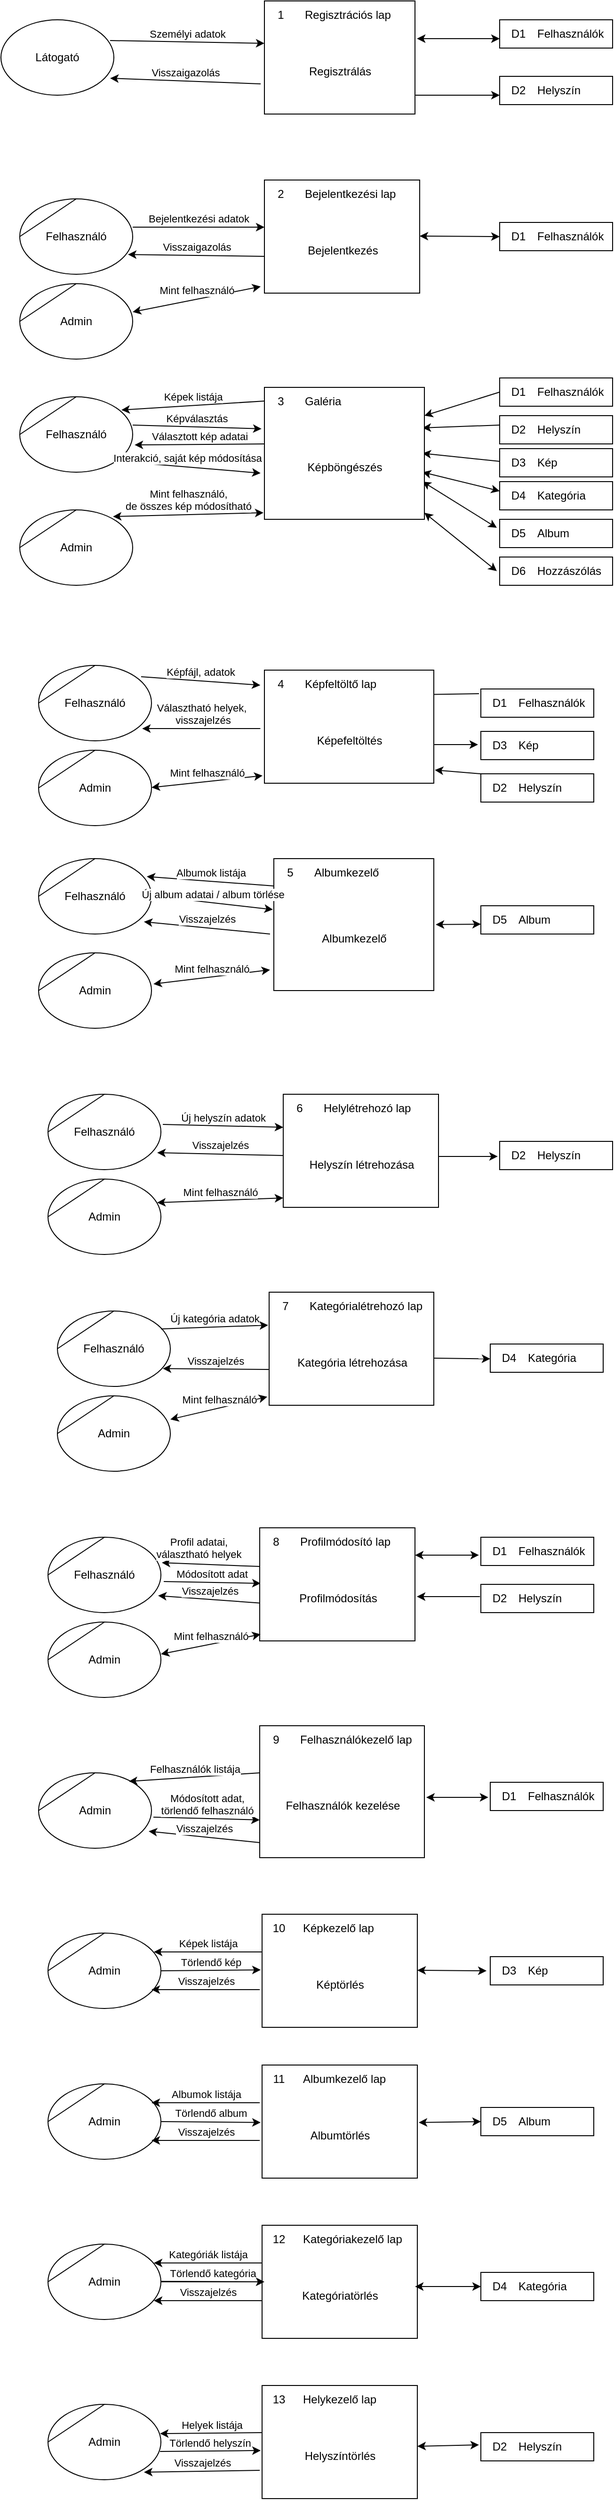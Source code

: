 <mxfile version="20.8.20" type="device"><diagram name="Page-1" id="1CJ8RYY8nRs476HaSWC_"><mxGraphModel dx="1050" dy="519" grid="1" gridSize="10" guides="1" tooltips="1" connect="1" arrows="1" fold="1" page="1" pageScale="1" pageWidth="850" pageHeight="1100" math="0" shadow="0"><root><mxCell id="0"/><mxCell id="1" parent="0"/><mxCell id="m60XkbEJN6OoKgu6TYLC-1" value="Regisztrálás" style="html=1;dashed=0;whitespace=wrap;shape=mxgraph.dfd.process2;align=center;container=1;collapsible=0;spacingTop=30;" parent="1" vertex="1"><mxGeometry x="340" y="90" width="160" height="120" as="geometry"/></mxCell><mxCell id="m60XkbEJN6OoKgu6TYLC-2" value="1" style="text;html=1;strokeColor=none;fillColor=none;align=center;verticalAlign=middle;whiteSpace=wrap;rounded=0;connectable=0;allowArrows=0;editable=1;movable=0;resizable=0;rotatable=0;deletable=0;locked=0;cloneable=0;" parent="m60XkbEJN6OoKgu6TYLC-1" vertex="1"><mxGeometry width="35" height="30" as="geometry"/></mxCell><mxCell id="m60XkbEJN6OoKgu6TYLC-3" value="Regisztrációs lap" style="text;strokeColor=none;fillColor=none;align=left;verticalAlign=middle;whiteSpace=wrap;rounded=0;autosize=1;connectable=0;allowArrows=0;movable=0;resizable=0;rotatable=0;deletable=0;cloneable=0;spacingLeft=6;fontStyle=0;html=1;" parent="m60XkbEJN6OoKgu6TYLC-1" vertex="1"><mxGeometry x="35" width="120" height="30" as="geometry"/></mxCell><mxCell id="m60XkbEJN6OoKgu6TYLC-5" value="Személyi adatok" style="endArrow=classic;html=1;rounded=0;verticalAlign=bottom;entryX=0;entryY=0.375;entryDx=0;entryDy=0;entryPerimeter=0;exitX=0.967;exitY=0.275;exitDx=0;exitDy=0;exitPerimeter=0;" parent="1" source="2nTXNoxDjvbDC4e69CpP-208" target="m60XkbEJN6OoKgu6TYLC-1" edge="1"><mxGeometry width="50" height="50" relative="1" as="geometry"><mxPoint x="190" y="130" as="sourcePoint"/><mxPoint x="310" y="130" as="targetPoint"/></mxGeometry></mxCell><mxCell id="m60XkbEJN6OoKgu6TYLC-6" value="Visszaigazolás" style="endArrow=classic;html=1;rounded=0;verticalAlign=bottom;entryX=0.967;entryY=0.775;entryDx=0;entryDy=0;entryPerimeter=0;exitX=-0.025;exitY=0.733;exitDx=0;exitDy=0;exitPerimeter=0;" parent="1" source="m60XkbEJN6OoKgu6TYLC-1" target="2nTXNoxDjvbDC4e69CpP-208" edge="1"><mxGeometry width="50" height="50" relative="1" as="geometry"><mxPoint x="220" y="180" as="sourcePoint"/><mxPoint x="185.96" y="177.04" as="targetPoint"/></mxGeometry></mxCell><mxCell id="m60XkbEJN6OoKgu6TYLC-7" value="Helyszín" style="html=1;dashed=0;whitespace=wrap;shape=mxgraph.dfd.dataStoreID2;align=left;spacingLeft=38;container=1;collapsible=0;" parent="1" vertex="1"><mxGeometry x="590" y="170" width="120" height="30" as="geometry"/></mxCell><mxCell id="m60XkbEJN6OoKgu6TYLC-8" value="D2" style="text;html=1;strokeColor=none;fillColor=none;align=center;verticalAlign=middle;whiteSpace=wrap;rounded=0;connectable=0;allowArrows=0;movable=0;resizable=0;rotatable=0;cloneable=0;deletable=0;" parent="m60XkbEJN6OoKgu6TYLC-7" vertex="1"><mxGeometry x="5" width="30" height="30" as="geometry"/></mxCell><mxCell id="m60XkbEJN6OoKgu6TYLC-9" value="Felhasználók" style="html=1;dashed=0;whitespace=wrap;shape=mxgraph.dfd.dataStoreID2;align=left;spacingLeft=38;container=1;collapsible=0;" parent="1" vertex="1"><mxGeometry x="590" y="110" width="120" height="30" as="geometry"/></mxCell><mxCell id="m60XkbEJN6OoKgu6TYLC-10" value="D1" style="text;html=1;strokeColor=none;fillColor=none;align=center;verticalAlign=middle;whiteSpace=wrap;rounded=0;connectable=0;allowArrows=0;movable=0;resizable=0;rotatable=0;cloneable=0;deletable=0;" parent="m60XkbEJN6OoKgu6TYLC-9" vertex="1"><mxGeometry x="5" width="30" height="30" as="geometry"/></mxCell><mxCell id="m60XkbEJN6OoKgu6TYLC-11" value="" style="endArrow=classic;startArrow=classic;html=1;rounded=0;verticalAlign=bottom;exitX=1.013;exitY=0.333;exitDx=0;exitDy=0;exitPerimeter=0;" parent="m60XkbEJN6OoKgu6TYLC-9" source="m60XkbEJN6OoKgu6TYLC-1" edge="1"><mxGeometry width="50" height="50" relative="1" as="geometry"><mxPoint x="-60" y="20" as="sourcePoint"/><mxPoint y="20" as="targetPoint"/></mxGeometry></mxCell><mxCell id="m60XkbEJN6OoKgu6TYLC-13" value="Bejelentkezés" style="html=1;dashed=0;whitespace=wrap;shape=mxgraph.dfd.process2;align=center;container=1;collapsible=0;spacingTop=30;" parent="1" vertex="1"><mxGeometry x="340" y="280" width="165" height="120" as="geometry"/></mxCell><mxCell id="m60XkbEJN6OoKgu6TYLC-14" value="2" style="text;html=1;strokeColor=none;fillColor=none;align=center;verticalAlign=middle;whiteSpace=wrap;rounded=0;connectable=0;allowArrows=0;editable=1;movable=0;resizable=0;rotatable=0;deletable=0;locked=0;cloneable=0;" parent="m60XkbEJN6OoKgu6TYLC-13" vertex="1"><mxGeometry width="35" height="30" as="geometry"/></mxCell><mxCell id="m60XkbEJN6OoKgu6TYLC-15" value="Bejelentkezési lap" style="text;strokeColor=none;fillColor=none;align=left;verticalAlign=middle;whiteSpace=wrap;rounded=0;autosize=1;connectable=0;allowArrows=0;movable=0;resizable=0;rotatable=0;deletable=0;cloneable=0;spacingLeft=6;fontStyle=0;html=1;" parent="m60XkbEJN6OoKgu6TYLC-13" vertex="1"><mxGeometry x="35" width="130" height="30" as="geometry"/></mxCell><mxCell id="m60XkbEJN6OoKgu6TYLC-16" value="Felhasználó" style="shape=stencil(tZRtjoMgEIZPw98GJR6gYXfvQe10nZQCAbYft99RNKlW7GajiTGZeeXhnZGBCRka5YCVvGHig5VlwTm9Kb5NYhUc1DElr8qjOmhISojenuGGx9gz0DTgMbaq+GR8T9+0j5C1NYYgaE0YKU86wRQaWsvvCdZv/xhFjvgXiOB7kynLyq+/Y3fVNuBiI79j7OB+db/rgceOi61+3Grg4v9YISmTO9xCHlR9/vb2xxxnzYDW6AK8OfLTeZzO66ynzM5CnqyHBUsn1DqN9UITnWoH/kUY5Iu9PtVUzRY1jx4IGk22K9UioSs+44+uvFxl3bKX1nTZdE12iV8=);whiteSpace=wrap;html=1;" parent="1" vertex="1"><mxGeometry x="80" y="300" width="120" height="80" as="geometry"/></mxCell><mxCell id="m60XkbEJN6OoKgu6TYLC-17" value="Felhasználók" style="html=1;dashed=0;whitespace=wrap;shape=mxgraph.dfd.dataStoreID2;align=left;spacingLeft=38;container=1;collapsible=0;" parent="1" vertex="1"><mxGeometry x="590" y="325" width="120" height="30" as="geometry"/></mxCell><mxCell id="m60XkbEJN6OoKgu6TYLC-18" value="D1" style="text;html=1;strokeColor=none;fillColor=none;align=center;verticalAlign=middle;whiteSpace=wrap;rounded=0;connectable=0;allowArrows=0;movable=0;resizable=0;rotatable=0;cloneable=0;deletable=0;" parent="m60XkbEJN6OoKgu6TYLC-17" vertex="1"><mxGeometry x="5" width="30" height="30" as="geometry"/></mxCell><mxCell id="m60XkbEJN6OoKgu6TYLC-20" value="" style="endArrow=classic;startArrow=classic;html=1;rounded=0;verticalAlign=bottom;" parent="1" edge="1"><mxGeometry width="50" height="50" relative="1" as="geometry"><mxPoint x="505" y="339.5" as="sourcePoint"/><mxPoint x="590" y="340" as="targetPoint"/></mxGeometry></mxCell><mxCell id="m60XkbEJN6OoKgu6TYLC-21" value="Bejelentkezési adatok" style="endArrow=classic;html=1;rounded=0;verticalAlign=bottom;" parent="1" edge="1"><mxGeometry width="50" height="50" relative="1" as="geometry"><mxPoint x="200" y="330" as="sourcePoint"/><mxPoint x="340" y="330" as="targetPoint"/></mxGeometry></mxCell><mxCell id="m60XkbEJN6OoKgu6TYLC-23" value="Visszaigazolás" style="endArrow=classic;html=1;rounded=0;verticalAlign=bottom;exitX=-0.025;exitY=0.733;exitDx=0;exitDy=0;exitPerimeter=0;entryX=0.958;entryY=0.738;entryDx=0;entryDy=0;entryPerimeter=0;" parent="1" target="m60XkbEJN6OoKgu6TYLC-16" edge="1"><mxGeometry width="50" height="50" relative="1" as="geometry"><mxPoint x="340" y="361" as="sourcePoint"/><mxPoint x="190" y="350" as="targetPoint"/></mxGeometry></mxCell><mxCell id="1e0tZ7yP183MTC9Dh-gQ-1" value="" style="endArrow=classic;html=1;rounded=0;verticalAlign=bottom;" parent="1" edge="1"><mxGeometry width="50" height="50" relative="1" as="geometry"><mxPoint x="500" y="190" as="sourcePoint"/><mxPoint x="590" y="190" as="targetPoint"/></mxGeometry></mxCell><mxCell id="2nTXNoxDjvbDC4e69CpP-2" value="Felhasználó" style="shape=stencil(tZRtjoMgEIZPw98GJR6gYXfvQe10nZQCAbYft99RNKlW7GajiTGZeeXhnZGBCRka5YCVvGHig5VlwTm9Kb5NYhUc1DElr8qjOmhISojenuGGx9gz0DTgMbaq+GR8T9+0j5C1NYYgaE0YKU86wRQaWsvvCdZv/xhFjvgXiOB7kynLyq+/Y3fVNuBiI79j7OB+db/rgceOi61+3Grg4v9YISmTO9xCHlR9/vb2xxxnzYDW6AK8OfLTeZzO66ynzM5CnqyHBUsn1DqN9UITnWoH/kUY5Iu9PtVUzRY1jx4IGk22K9UioSs+44+uvFxl3bKX1nTZdE12iV8=);whiteSpace=wrap;html=1;" parent="1" vertex="1"><mxGeometry x="80" y="510" width="120" height="80" as="geometry"/></mxCell><mxCell id="2nTXNoxDjvbDC4e69CpP-8" value="Felhasználók" style="html=1;dashed=0;whitespace=wrap;shape=mxgraph.dfd.dataStoreID2;align=left;spacingLeft=38;container=1;collapsible=0;" parent="1" vertex="1"><mxGeometry x="590" y="490" width="120" height="30" as="geometry"/></mxCell><mxCell id="2nTXNoxDjvbDC4e69CpP-9" value="D1" style="text;html=1;strokeColor=none;fillColor=none;align=center;verticalAlign=middle;whiteSpace=wrap;rounded=0;connectable=0;allowArrows=0;movable=0;resizable=0;rotatable=0;cloneable=0;deletable=0;" parent="2nTXNoxDjvbDC4e69CpP-8" vertex="1"><mxGeometry x="5" width="30" height="30" as="geometry"/></mxCell><mxCell id="2nTXNoxDjvbDC4e69CpP-12" value="Helyszín" style="html=1;dashed=0;whitespace=wrap;shape=mxgraph.dfd.dataStoreID2;align=left;spacingLeft=38;container=1;collapsible=0;" parent="1" vertex="1"><mxGeometry x="590" y="530" width="120" height="30" as="geometry"/></mxCell><mxCell id="2nTXNoxDjvbDC4e69CpP-13" value="D2" style="text;html=1;strokeColor=none;fillColor=none;align=center;verticalAlign=middle;whiteSpace=wrap;rounded=0;connectable=0;allowArrows=0;movable=0;resizable=0;rotatable=0;cloneable=0;deletable=0;" parent="2nTXNoxDjvbDC4e69CpP-12" vertex="1"><mxGeometry x="5" width="30" height="30" as="geometry"/></mxCell><mxCell id="2nTXNoxDjvbDC4e69CpP-14" value="Kép" style="html=1;dashed=0;whitespace=wrap;shape=mxgraph.dfd.dataStoreID2;align=left;spacingLeft=38;container=1;collapsible=0;" parent="1" vertex="1"><mxGeometry x="590" y="565" width="120" height="30" as="geometry"/></mxCell><mxCell id="2nTXNoxDjvbDC4e69CpP-15" value="D3" style="text;html=1;strokeColor=none;fillColor=none;align=center;verticalAlign=middle;whiteSpace=wrap;rounded=0;connectable=0;allowArrows=0;movable=0;resizable=0;rotatable=0;cloneable=0;deletable=0;" parent="2nTXNoxDjvbDC4e69CpP-14" vertex="1"><mxGeometry x="5" width="30" height="30" as="geometry"/></mxCell><mxCell id="2nTXNoxDjvbDC4e69CpP-16" value="Kategória" style="html=1;dashed=0;whitespace=wrap;shape=mxgraph.dfd.dataStoreID2;align=left;spacingLeft=38;container=1;collapsible=0;" parent="1" vertex="1"><mxGeometry x="590" y="600" width="120" height="30" as="geometry"/></mxCell><mxCell id="2nTXNoxDjvbDC4e69CpP-17" value="D4" style="text;html=1;strokeColor=none;fillColor=none;align=center;verticalAlign=middle;whiteSpace=wrap;rounded=0;connectable=0;allowArrows=0;movable=0;resizable=0;rotatable=0;cloneable=0;deletable=0;" parent="2nTXNoxDjvbDC4e69CpP-16" vertex="1"><mxGeometry x="5" width="30" height="30" as="geometry"/></mxCell><mxCell id="2nTXNoxDjvbDC4e69CpP-18" value="Album" style="html=1;dashed=0;whitespace=wrap;shape=mxgraph.dfd.dataStoreID2;align=left;spacingLeft=38;container=1;collapsible=0;" parent="1" vertex="1"><mxGeometry x="590" y="640" width="120" height="30" as="geometry"/></mxCell><mxCell id="2nTXNoxDjvbDC4e69CpP-19" value="D5" style="text;html=1;strokeColor=none;fillColor=none;align=center;verticalAlign=middle;whiteSpace=wrap;rounded=0;connectable=0;allowArrows=0;movable=0;resizable=0;rotatable=0;cloneable=0;deletable=0;" parent="2nTXNoxDjvbDC4e69CpP-18" vertex="1"><mxGeometry x="5" width="30" height="30" as="geometry"/></mxCell><mxCell id="2nTXNoxDjvbDC4e69CpP-20" value="Hozzászólás" style="html=1;dashed=0;whitespace=wrap;shape=mxgraph.dfd.dataStoreID2;align=left;spacingLeft=38;container=1;collapsible=0;" parent="1" vertex="1"><mxGeometry x="590" y="680" width="120" height="30" as="geometry"/></mxCell><mxCell id="2nTXNoxDjvbDC4e69CpP-21" value="D6" style="text;html=1;strokeColor=none;fillColor=none;align=center;verticalAlign=middle;whiteSpace=wrap;rounded=0;connectable=0;allowArrows=0;movable=0;resizable=0;rotatable=0;cloneable=0;deletable=0;" parent="2nTXNoxDjvbDC4e69CpP-20" vertex="1"><mxGeometry x="5" width="30" height="30" as="geometry"/></mxCell><mxCell id="2nTXNoxDjvbDC4e69CpP-22" value="" style="endArrow=none;startArrow=classic;html=1;rounded=0;verticalAlign=bottom;exitX=1.012;exitY=0.167;exitDx=0;exitDy=0;exitPerimeter=0;startFill=1;endFill=0;" parent="1" edge="1"><mxGeometry width="50" height="50" relative="1" as="geometry"><mxPoint x="509.98" y="530.04" as="sourcePoint"/><mxPoint x="590" y="505" as="targetPoint"/></mxGeometry></mxCell><mxCell id="2nTXNoxDjvbDC4e69CpP-23" value="" style="endArrow=none;startArrow=classic;html=1;rounded=0;verticalAlign=bottom;exitX=1;exitY=0.275;exitDx=0;exitDy=0;exitPerimeter=0;startFill=1;endFill=0;" parent="1" edge="1"><mxGeometry width="50" height="50" relative="1" as="geometry"><mxPoint x="508" y="543" as="sourcePoint"/><mxPoint x="590" y="540" as="targetPoint"/></mxGeometry></mxCell><mxCell id="2nTXNoxDjvbDC4e69CpP-24" value="" style="endArrow=none;startArrow=classic;html=1;rounded=0;verticalAlign=bottom;exitX=1;exitY=0.5;exitDx=0;exitDy=0;exitPerimeter=0;startFill=1;endFill=0;" parent="1" edge="1"><mxGeometry width="50" height="50" relative="1" as="geometry"><mxPoint x="508" y="570" as="sourcePoint"/><mxPoint x="590" y="578.5" as="targetPoint"/></mxGeometry></mxCell><mxCell id="2nTXNoxDjvbDC4e69CpP-25" value="" style="endArrow=classic;startArrow=classic;html=1;rounded=0;verticalAlign=bottom;exitX=1;exitY=0.667;exitDx=0;exitDy=0;exitPerimeter=0;startFill=1;endFill=1;" parent="1" edge="1"><mxGeometry width="50" height="50" relative="1" as="geometry"><mxPoint x="508" y="590.04" as="sourcePoint"/><mxPoint x="590" y="610" as="targetPoint"/></mxGeometry></mxCell><mxCell id="2nTXNoxDjvbDC4e69CpP-26" value="" style="endArrow=classic;startArrow=classic;html=1;rounded=0;verticalAlign=bottom;exitX=1;exitY=0.667;exitDx=0;exitDy=0;exitPerimeter=0;startFill=1;endFill=1;entryX=-0.025;entryY=0.3;entryDx=0;entryDy=0;entryPerimeter=0;" parent="1" target="2nTXNoxDjvbDC4e69CpP-18" edge="1"><mxGeometry width="50" height="50" relative="1" as="geometry"><mxPoint x="508" y="600" as="sourcePoint"/><mxPoint x="590" y="620" as="targetPoint"/></mxGeometry></mxCell><mxCell id="2nTXNoxDjvbDC4e69CpP-27" value="" style="endArrow=classic;startArrow=classic;html=1;rounded=0;verticalAlign=bottom;startFill=1;endFill=1;entryX=-0.025;entryY=0.5;entryDx=0;entryDy=0;entryPerimeter=0;exitX=1;exitY=0.95;exitDx=0;exitDy=0;exitPerimeter=0;" parent="1" source="2nTXNoxDjvbDC4e69CpP-28" target="2nTXNoxDjvbDC4e69CpP-20" edge="1"><mxGeometry width="50" height="50" relative="1" as="geometry"><mxPoint x="520" y="640" as="sourcePoint"/><mxPoint x="584" y="679" as="targetPoint"/></mxGeometry></mxCell><mxCell id="2nTXNoxDjvbDC4e69CpP-28" value="Képböngészés" style="html=1;dashed=0;whitespace=wrap;shape=mxgraph.dfd.process;align=center;container=1;collapsible=0;spacingTop=30;" parent="1" vertex="1"><mxGeometry x="340" y="500" width="170" height="140" as="geometry"/></mxCell><mxCell id="2nTXNoxDjvbDC4e69CpP-29" value="3" style="text;html=1;strokeColor=none;fillColor=none;align=center;verticalAlign=middle;whiteSpace=wrap;rounded=0;movable=0;resizable=0;rotatable=0;cloneable=0;deletable=0;connectable=0;allowArrows=0;pointerEvents=1;" parent="2nTXNoxDjvbDC4e69CpP-28" vertex="1"><mxGeometry width="35" height="30" as="geometry"/></mxCell><mxCell id="2nTXNoxDjvbDC4e69CpP-30" value="Galéria" style="text;html=1;strokeColor=none;fillColor=none;align=left;verticalAlign=middle;whiteSpace=wrap;rounded=0;movable=0;resizable=0;connectable=0;allowArrows=0;rotatable=0;cloneable=0;deletable=0;spacingLeft=6;autosize=1;resizeWidth=0;" parent="2nTXNoxDjvbDC4e69CpP-28" vertex="1"><mxGeometry x="35" width="60" height="30" as="geometry"/></mxCell><mxCell id="2nTXNoxDjvbDC4e69CpP-212" value="Képek listája" style="endArrow=classic;html=1;rounded=0;verticalAlign=bottom;entryX=0.9;entryY=0.175;entryDx=0;entryDy=0;entryPerimeter=0;" parent="2nTXNoxDjvbDC4e69CpP-28" target="2nTXNoxDjvbDC4e69CpP-2" edge="1"><mxGeometry width="50" height="50" relative="1" as="geometry"><mxPoint y="14.5" as="sourcePoint"/><mxPoint x="120" y="14.5" as="targetPoint"/></mxGeometry></mxCell><mxCell id="2nTXNoxDjvbDC4e69CpP-214" value="Választott kép adatai" style="endArrow=classic;html=1;rounded=0;verticalAlign=bottom;entryX=1.017;entryY=0.638;entryDx=0;entryDy=0;entryPerimeter=0;" parent="2nTXNoxDjvbDC4e69CpP-28" target="2nTXNoxDjvbDC4e69CpP-2" edge="1"><mxGeometry width="50" height="50" relative="1" as="geometry"><mxPoint y="60" as="sourcePoint"/><mxPoint x="-120" y="60" as="targetPoint"/></mxGeometry></mxCell><mxCell id="2nTXNoxDjvbDC4e69CpP-59" value="Felhasználó" style="shape=stencil(tZRtjoMgEIZPw98GJR6gYXfvQe10nZQCAbYft99RNKlW7GajiTGZeeXhnZGBCRka5YCVvGHig5VlwTm9Kb5NYhUc1DElr8qjOmhISojenuGGx9gz0DTgMbaq+GR8T9+0j5C1NYYgaE0YKU86wRQaWsvvCdZv/xhFjvgXiOB7kynLyq+/Y3fVNuBiI79j7OB+db/rgceOi61+3Grg4v9YISmTO9xCHlR9/vb2xxxnzYDW6AK8OfLTeZzO66ynzM5CnqyHBUsn1DqN9UITnWoH/kUY5Iu9PtVUzRY1jx4IGk22K9UioSs+44+uvFxl3bKX1nTZdE12iV8=);whiteSpace=wrap;html=1;" parent="1" vertex="1"><mxGeometry x="100" y="795" width="120" height="80" as="geometry"/></mxCell><mxCell id="2nTXNoxDjvbDC4e69CpP-60" value="Képfájl, adatok" style="endArrow=classic;html=1;rounded=0;verticalAlign=bottom;exitX=0.908;exitY=0.15;exitDx=0;exitDy=0;exitPerimeter=0;entryX=-0.024;entryY=0.133;entryDx=0;entryDy=0;entryPerimeter=0;" parent="1" source="2nTXNoxDjvbDC4e69CpP-59" target="2nTXNoxDjvbDC4e69CpP-133" edge="1"><mxGeometry width="50" height="50" relative="1" as="geometry"><mxPoint x="180" y="1081" as="sourcePoint"/><mxPoint x="320" y="850" as="targetPoint"/></mxGeometry></mxCell><mxCell id="2nTXNoxDjvbDC4e69CpP-61" value="Választható helyek,&lt;br&gt;&amp;nbsp;visszajelzés" style="endArrow=classic;html=1;rounded=0;verticalAlign=bottom;entryX=0.917;entryY=0.838;entryDx=0;entryDy=0;exitX=-0.024;exitY=0.517;exitDx=0;exitDy=0;exitPerimeter=0;entryPerimeter=0;" parent="1" source="2nTXNoxDjvbDC4e69CpP-133" target="2nTXNoxDjvbDC4e69CpP-59" edge="1"><mxGeometry width="50" height="50" relative="1" as="geometry"><mxPoint x="330" y="880" as="sourcePoint"/><mxPoint x="200" y="1111" as="targetPoint"/></mxGeometry></mxCell><mxCell id="2nTXNoxDjvbDC4e69CpP-62" value="Felhasználók" style="html=1;dashed=0;whitespace=wrap;shape=mxgraph.dfd.dataStoreID2;align=left;spacingLeft=38;container=1;collapsible=0;" parent="1" vertex="1"><mxGeometry x="570" y="820" width="120" height="30" as="geometry"/></mxCell><mxCell id="2nTXNoxDjvbDC4e69CpP-63" value="D1" style="text;html=1;strokeColor=none;fillColor=none;align=center;verticalAlign=middle;whiteSpace=wrap;rounded=0;connectable=0;allowArrows=0;movable=0;resizable=0;rotatable=0;cloneable=0;deletable=0;" parent="2nTXNoxDjvbDC4e69CpP-62" vertex="1"><mxGeometry x="5" width="30" height="30" as="geometry"/></mxCell><mxCell id="2nTXNoxDjvbDC4e69CpP-64" value="Kép" style="html=1;dashed=0;whitespace=wrap;shape=mxgraph.dfd.dataStoreID2;align=left;spacingLeft=38;container=1;collapsible=0;" parent="1" vertex="1"><mxGeometry x="570" y="865" width="120" height="30" as="geometry"/></mxCell><mxCell id="2nTXNoxDjvbDC4e69CpP-65" value="D3" style="text;html=1;strokeColor=none;fillColor=none;align=center;verticalAlign=middle;whiteSpace=wrap;rounded=0;connectable=0;allowArrows=0;movable=0;resizable=0;rotatable=0;cloneable=0;deletable=0;" parent="2nTXNoxDjvbDC4e69CpP-64" vertex="1"><mxGeometry x="5" width="30" height="30" as="geometry"/></mxCell><mxCell id="2nTXNoxDjvbDC4e69CpP-66" value="Helyszín" style="html=1;dashed=0;whitespace=wrap;shape=mxgraph.dfd.dataStoreID2;align=left;spacingLeft=38;container=1;collapsible=0;" parent="1" vertex="1"><mxGeometry x="570" y="910" width="120" height="30" as="geometry"/></mxCell><mxCell id="2nTXNoxDjvbDC4e69CpP-67" value="D2" style="text;html=1;strokeColor=none;fillColor=none;align=center;verticalAlign=middle;whiteSpace=wrap;rounded=0;connectable=0;allowArrows=0;movable=0;resizable=0;rotatable=0;cloneable=0;deletable=0;" parent="2nTXNoxDjvbDC4e69CpP-66" vertex="1"><mxGeometry x="5" width="30" height="30" as="geometry"/></mxCell><mxCell id="2nTXNoxDjvbDC4e69CpP-68" value="" style="endArrow=none;startArrow=classic;html=1;rounded=0;verticalAlign=bottom;startFill=1;endFill=0;exitX=1.012;exitY=0.114;exitDx=0;exitDy=0;exitPerimeter=0;entryX=-0.017;entryY=0.167;entryDx=0;entryDy=0;entryPerimeter=0;" parent="1" target="2nTXNoxDjvbDC4e69CpP-62" edge="1"><mxGeometry width="50" height="50" relative="1" as="geometry"><mxPoint x="507.04" y="825.96" as="sourcePoint"/><mxPoint x="570" y="1054.5" as="targetPoint"/></mxGeometry></mxCell><mxCell id="2nTXNoxDjvbDC4e69CpP-69" value="" style="endArrow=classic;startArrow=none;html=1;rounded=0;verticalAlign=bottom;startFill=0;endFill=1;exitX=0.97;exitY=0.658;exitDx=0;exitDy=0;exitPerimeter=0;entryX=-0.025;entryY=0.467;entryDx=0;entryDy=0;entryPerimeter=0;" parent="1" source="2nTXNoxDjvbDC4e69CpP-133" target="2nTXNoxDjvbDC4e69CpP-64" edge="1"><mxGeometry width="50" height="50" relative="1" as="geometry"><mxPoint x="505" y="864.04" as="sourcePoint"/><mxPoint x="568" y="1094.25" as="targetPoint"/></mxGeometry></mxCell><mxCell id="2nTXNoxDjvbDC4e69CpP-70" value="" style="endArrow=none;startArrow=classic;html=1;rounded=0;verticalAlign=bottom;startFill=1;endFill=0;exitX=1.006;exitY=0.883;exitDx=0;exitDy=0;exitPerimeter=0;entryX=0;entryY=0;entryDx=0;entryDy=0;entryPerimeter=0;" parent="1" source="2nTXNoxDjvbDC4e69CpP-133" target="2nTXNoxDjvbDC4e69CpP-66" edge="1"><mxGeometry width="50" height="50" relative="1" as="geometry"><mxPoint x="506.02" y="922.98" as="sourcePoint"/><mxPoint x="570" y="934.25" as="targetPoint"/></mxGeometry></mxCell><mxCell id="2nTXNoxDjvbDC4e69CpP-80" value="Felhasználó" style="shape=stencil(tZRtjoMgEIZPw98GJR6gYXfvQe10nZQCAbYft99RNKlW7GajiTGZeeXhnZGBCRka5YCVvGHig5VlwTm9Kb5NYhUc1DElr8qjOmhISojenuGGx9gz0DTgMbaq+GR8T9+0j5C1NYYgaE0YKU86wRQaWsvvCdZv/xhFjvgXiOB7kynLyq+/Y3fVNuBiI79j7OB+db/rgceOi61+3Grg4v9YISmTO9xCHlR9/vb2xxxnzYDW6AK8OfLTeZzO66ynzM5CnqyHBUsn1DqN9UITnWoH/kUY5Iu9PtVUzRY1jx4IGk22K9UioSs+44+uvFxl3bKX1nTZdE12iV8=);whiteSpace=wrap;html=1;" parent="1" vertex="1"><mxGeometry x="110" y="1250" width="120" height="80" as="geometry"/></mxCell><mxCell id="2nTXNoxDjvbDC4e69CpP-102" value="Új helyszín adatok" style="endArrow=classic;html=1;rounded=0;verticalAlign=bottom;exitX=1.017;exitY=0.4;exitDx=0;exitDy=0;exitPerimeter=0;entryX=0;entryY=0.292;entryDx=0;entryDy=0;entryPerimeter=0;" parent="1" source="2nTXNoxDjvbDC4e69CpP-80" target="2nTXNoxDjvbDC4e69CpP-138" edge="1"><mxGeometry width="50" height="50" relative="1" as="geometry"><mxPoint x="220" y="1370" as="sourcePoint"/><mxPoint x="356.02" y="1285.04" as="targetPoint"/></mxGeometry></mxCell><mxCell id="2nTXNoxDjvbDC4e69CpP-103" value="Visszajelzés" style="endArrow=classic;html=1;rounded=0;verticalAlign=bottom;entryX=0.967;entryY=0.775;entryDx=0;entryDy=0;exitX=0.029;exitY=0.5;exitDx=0;exitDy=0;exitPerimeter=0;entryPerimeter=0;" parent="1" target="2nTXNoxDjvbDC4e69CpP-80" edge="1"><mxGeometry width="50" height="50" relative="1" as="geometry"><mxPoint x="359.93" y="1315" as="sourcePoint"/><mxPoint x="380" y="1450" as="targetPoint"/></mxGeometry></mxCell><mxCell id="2nTXNoxDjvbDC4e69CpP-104" value="Helyszín" style="html=1;dashed=0;whitespace=wrap;shape=mxgraph.dfd.dataStoreID2;align=left;spacingLeft=38;container=1;collapsible=0;" parent="1" vertex="1"><mxGeometry x="590" y="1300" width="120" height="30" as="geometry"/></mxCell><mxCell id="2nTXNoxDjvbDC4e69CpP-105" value="D2" style="text;html=1;strokeColor=none;fillColor=none;align=center;verticalAlign=middle;whiteSpace=wrap;rounded=0;connectable=0;allowArrows=0;movable=0;resizable=0;rotatable=0;cloneable=0;deletable=0;" parent="2nTXNoxDjvbDC4e69CpP-104" vertex="1"><mxGeometry x="5" width="30" height="30" as="geometry"/></mxCell><mxCell id="2nTXNoxDjvbDC4e69CpP-106" value="" style="endArrow=classic;html=1;rounded=0;verticalAlign=bottom;entryX=-0.017;entryY=0.533;entryDx=0;entryDy=0;entryPerimeter=0;exitX=1;exitY=0.507;exitDx=0;exitDy=0;exitPerimeter=0;" parent="1" target="2nTXNoxDjvbDC4e69CpP-104" edge="1"><mxGeometry width="50" height="50" relative="1" as="geometry"><mxPoint x="525" y="1315.98" as="sourcePoint"/><mxPoint x="645" y="1399.5" as="targetPoint"/></mxGeometry></mxCell><mxCell id="2nTXNoxDjvbDC4e69CpP-110" value="Felhasználó" style="shape=stencil(tZRtjoMgEIZPw98GJR6gYXfvQe10nZQCAbYft99RNKlW7GajiTGZeeXhnZGBCRka5YCVvGHig5VlwTm9Kb5NYhUc1DElr8qjOmhISojenuGGx9gz0DTgMbaq+GR8T9+0j5C1NYYgaE0YKU86wRQaWsvvCdZv/xhFjvgXiOB7kynLyq+/Y3fVNuBiI79j7OB+db/rgceOi61+3Grg4v9YISmTO9xCHlR9/vb2xxxnzYDW6AK8OfLTeZzO66ynzM5CnqyHBUsn1DqN9UITnWoH/kUY5Iu9PtVUzRY1jx4IGk22K9UioSs+44+uvFxl3bKX1nTZdE12iV8=);whiteSpace=wrap;html=1;" parent="1" vertex="1"><mxGeometry x="120" y="1480" width="120" height="80" as="geometry"/></mxCell><mxCell id="2nTXNoxDjvbDC4e69CpP-111" value="Új kategória adatok" style="endArrow=classic;html=1;rounded=0;verticalAlign=bottom;entryX=-0.021;entryY=0.25;entryDx=0;entryDy=0;entryPerimeter=0;exitX=0.917;exitY=0.238;exitDx=0;exitDy=0;exitPerimeter=0;" parent="1" source="2nTXNoxDjvbDC4e69CpP-110" edge="1"><mxGeometry width="50" height="50" relative="1" as="geometry"><mxPoint x="210" y="1580" as="sourcePoint"/><mxPoint x="343.93" y="1495" as="targetPoint"/></mxGeometry></mxCell><mxCell id="2nTXNoxDjvbDC4e69CpP-112" value="Visszajelzés" style="endArrow=classic;html=1;rounded=0;verticalAlign=bottom;entryX=0.933;entryY=0.763;entryDx=0;entryDy=0;exitX=-0.015;exitY=0.586;exitDx=0;exitDy=0;exitPerimeter=0;entryPerimeter=0;" parent="1" target="2nTXNoxDjvbDC4e69CpP-110" edge="1"><mxGeometry width="50" height="50" relative="1" as="geometry"><mxPoint x="344.95" y="1542.04" as="sourcePoint"/><mxPoint x="227.5" y="1630" as="targetPoint"/></mxGeometry></mxCell><mxCell id="2nTXNoxDjvbDC4e69CpP-113" value="Kategória" style="html=1;dashed=0;whitespace=wrap;shape=mxgraph.dfd.dataStoreID2;align=left;spacingLeft=38;container=1;collapsible=0;" parent="1" vertex="1"><mxGeometry x="580" y="1515" width="120" height="30" as="geometry"/></mxCell><mxCell id="2nTXNoxDjvbDC4e69CpP-114" value="D4" style="text;html=1;strokeColor=none;fillColor=none;align=center;verticalAlign=middle;whiteSpace=wrap;rounded=0;connectable=0;allowArrows=0;movable=0;resizable=0;rotatable=0;cloneable=0;deletable=0;" parent="2nTXNoxDjvbDC4e69CpP-113" vertex="1"><mxGeometry x="5" width="30" height="30" as="geometry"/></mxCell><mxCell id="2nTXNoxDjvbDC4e69CpP-115" value="" style="endArrow=classic;html=1;rounded=0;verticalAlign=bottom;entryX=-0.017;entryY=0.533;entryDx=0;entryDy=0;entryPerimeter=0;exitX=1;exitY=0.583;exitDx=0;exitDy=0;exitPerimeter=0;" parent="1" source="2nTXNoxDjvbDC4e69CpP-141" edge="1"><mxGeometry width="50" height="50" relative="1" as="geometry"><mxPoint x="517" y="1529.25" as="sourcePoint"/><mxPoint x="580" y="1530.75" as="targetPoint"/></mxGeometry></mxCell><mxCell id="2nTXNoxDjvbDC4e69CpP-123" value="Felhasználó" style="shape=stencil(tZRtjoMgEIZPw98GJR6gYXfvQe10nZQCAbYft99RNKlW7GajiTGZeeXhnZGBCRka5YCVvGHig5VlwTm9Kb5NYhUc1DElr8qjOmhISojenuGGx9gz0DTgMbaq+GR8T9+0j5C1NYYgaE0YKU86wRQaWsvvCdZv/xhFjvgXiOB7kynLyq+/Y3fVNuBiI79j7OB+db/rgceOi61+3Grg4v9YISmTO9xCHlR9/vb2xxxnzYDW6AK8OfLTeZzO66ynzM5CnqyHBUsn1DqN9UITnWoH/kUY5Iu9PtVUzRY1jx4IGk22K9UioSs+44+uvFxl3bKX1nTZdE12iV8=);whiteSpace=wrap;html=1;" parent="1" vertex="1"><mxGeometry x="110" y="1720" width="120" height="80" as="geometry"/></mxCell><mxCell id="2nTXNoxDjvbDC4e69CpP-125" value="Módosított adat" style="endArrow=classic;html=1;rounded=0;verticalAlign=bottom;entryX=-0.009;entryY=0.564;entryDx=0;entryDy=0;entryPerimeter=0;exitX=1.025;exitY=0.588;exitDx=0;exitDy=0;exitPerimeter=0;" parent="1" source="2nTXNoxDjvbDC4e69CpP-123" edge="1"><mxGeometry width="50" height="50" relative="1" as="geometry"><mxPoint x="310" y="1810" as="sourcePoint"/><mxPoint x="335.97" y="1768.96" as="targetPoint"/></mxGeometry></mxCell><mxCell id="2nTXNoxDjvbDC4e69CpP-126" value="Visszajelzés" style="endArrow=classic;html=1;rounded=0;verticalAlign=bottom;entryX=0.975;entryY=0.775;entryDx=0;entryDy=0;entryPerimeter=0;exitX=0.917;exitY=0.238;exitDx=0;exitDy=0;exitPerimeter=0;" parent="1" target="2nTXNoxDjvbDC4e69CpP-123" edge="1"><mxGeometry width="50" height="50" relative="1" as="geometry"><mxPoint x="337.5" y="1790" as="sourcePoint"/><mxPoint x="227.5" y="1792" as="targetPoint"/></mxGeometry></mxCell><mxCell id="2nTXNoxDjvbDC4e69CpP-127" value="Felhasználók" style="html=1;dashed=0;whitespace=wrap;shape=mxgraph.dfd.dataStoreID2;align=left;spacingLeft=38;container=1;collapsible=0;" parent="1" vertex="1"><mxGeometry x="570" y="1720" width="120" height="30" as="geometry"/></mxCell><mxCell id="2nTXNoxDjvbDC4e69CpP-128" value="D1" style="text;html=1;strokeColor=none;fillColor=none;align=center;verticalAlign=middle;whiteSpace=wrap;rounded=0;connectable=0;allowArrows=0;movable=0;resizable=0;rotatable=0;cloneable=0;deletable=0;" parent="2nTXNoxDjvbDC4e69CpP-127" vertex="1"><mxGeometry x="5" width="30" height="30" as="geometry"/></mxCell><mxCell id="2nTXNoxDjvbDC4e69CpP-129" value="Helyszín" style="html=1;dashed=0;whitespace=wrap;shape=mxgraph.dfd.dataStoreID2;align=left;spacingLeft=38;container=1;collapsible=0;" parent="1" vertex="1"><mxGeometry x="570" y="1770" width="120" height="30" as="geometry"/></mxCell><mxCell id="2nTXNoxDjvbDC4e69CpP-130" value="D2" style="text;html=1;strokeColor=none;fillColor=none;align=center;verticalAlign=middle;whiteSpace=wrap;rounded=0;connectable=0;allowArrows=0;movable=0;resizable=0;rotatable=0;cloneable=0;deletable=0;" parent="2nTXNoxDjvbDC4e69CpP-129" vertex="1"><mxGeometry x="5" width="30" height="30" as="geometry"/></mxCell><mxCell id="2nTXNoxDjvbDC4e69CpP-131" value="" style="endArrow=classic;html=1;rounded=0;verticalAlign=bottom;entryX=-0.017;entryY=0.633;entryDx=0;entryDy=0;entryPerimeter=0;startArrow=classic;startFill=1;exitX=1;exitY=0.242;exitDx=0;exitDy=0;exitPerimeter=0;" parent="1" source="2nTXNoxDjvbDC4e69CpP-144" target="2nTXNoxDjvbDC4e69CpP-127" edge="1"><mxGeometry width="50" height="50" relative="1" as="geometry"><mxPoint x="520" y="1739" as="sourcePoint"/><mxPoint x="540" y="1730" as="targetPoint"/></mxGeometry></mxCell><mxCell id="2nTXNoxDjvbDC4e69CpP-132" value="" style="endArrow=classic;html=1;rounded=0;verticalAlign=bottom;exitX=-0.008;exitY=0.433;exitDx=0;exitDy=0;exitPerimeter=0;entryX=1.012;entryY=0.608;entryDx=0;entryDy=0;entryPerimeter=0;" parent="1" source="2nTXNoxDjvbDC4e69CpP-129" target="2nTXNoxDjvbDC4e69CpP-144" edge="1"><mxGeometry width="50" height="50" relative="1" as="geometry"><mxPoint x="540" y="1830" as="sourcePoint"/><mxPoint x="508.01" y="1782.96" as="targetPoint"/></mxGeometry></mxCell><mxCell id="2nTXNoxDjvbDC4e69CpP-133" value="Képefeltöltés" style="html=1;dashed=0;whitespace=wrap;shape=mxgraph.dfd.process2;align=center;container=1;collapsible=0;spacingTop=30;" parent="1" vertex="1"><mxGeometry x="340" y="800" width="180" height="120" as="geometry"/></mxCell><mxCell id="2nTXNoxDjvbDC4e69CpP-134" value="4" style="text;html=1;strokeColor=none;fillColor=none;align=center;verticalAlign=middle;whiteSpace=wrap;rounded=0;connectable=0;allowArrows=0;editable=1;movable=0;resizable=0;rotatable=0;deletable=0;locked=0;cloneable=0;" parent="2nTXNoxDjvbDC4e69CpP-133" vertex="1"><mxGeometry width="35" height="30" as="geometry"/></mxCell><mxCell id="2nTXNoxDjvbDC4e69CpP-135" value="Képfeltöltő lap" style="text;strokeColor=none;fillColor=none;align=left;verticalAlign=middle;whiteSpace=wrap;rounded=0;autosize=1;connectable=0;allowArrows=0;movable=0;resizable=0;rotatable=0;deletable=0;cloneable=0;spacingLeft=6;fontStyle=0;html=1;" parent="2nTXNoxDjvbDC4e69CpP-133" vertex="1"><mxGeometry x="35" width="100" height="30" as="geometry"/></mxCell><mxCell id="2nTXNoxDjvbDC4e69CpP-138" value="Helyszín létrehozása" style="html=1;dashed=0;whitespace=wrap;shape=mxgraph.dfd.process2;align=center;container=1;collapsible=0;spacingTop=30;" parent="1" vertex="1"><mxGeometry x="360" y="1250" width="165" height="120" as="geometry"/></mxCell><mxCell id="2nTXNoxDjvbDC4e69CpP-139" value="6" style="text;html=1;strokeColor=none;fillColor=none;align=center;verticalAlign=middle;whiteSpace=wrap;rounded=0;connectable=0;allowArrows=0;editable=1;movable=0;resizable=0;rotatable=0;deletable=0;locked=0;cloneable=0;" parent="2nTXNoxDjvbDC4e69CpP-138" vertex="1"><mxGeometry width="35" height="30" as="geometry"/></mxCell><mxCell id="2nTXNoxDjvbDC4e69CpP-140" value="Helylétrehozó lap" style="text;strokeColor=none;fillColor=none;align=left;verticalAlign=middle;whiteSpace=wrap;rounded=0;autosize=1;connectable=0;allowArrows=0;movable=0;resizable=0;rotatable=0;deletable=0;cloneable=0;spacingLeft=6;fontStyle=0;html=1;" parent="2nTXNoxDjvbDC4e69CpP-138" vertex="1"><mxGeometry x="35" width="120" height="30" as="geometry"/></mxCell><mxCell id="2nTXNoxDjvbDC4e69CpP-141" value="Kategória létrehozása" style="html=1;dashed=0;whitespace=wrap;shape=mxgraph.dfd.process2;align=center;container=1;collapsible=0;spacingTop=30;" parent="1" vertex="1"><mxGeometry x="345" y="1460" width="175" height="120" as="geometry"/></mxCell><mxCell id="2nTXNoxDjvbDC4e69CpP-142" value="7" style="text;html=1;strokeColor=none;fillColor=none;align=center;verticalAlign=middle;whiteSpace=wrap;rounded=0;connectable=0;allowArrows=0;editable=1;movable=0;resizable=0;rotatable=0;deletable=0;locked=0;cloneable=0;" parent="2nTXNoxDjvbDC4e69CpP-141" vertex="1"><mxGeometry width="35" height="30" as="geometry"/></mxCell><mxCell id="2nTXNoxDjvbDC4e69CpP-143" value="Kategórialétrehozó lap" style="text;strokeColor=none;fillColor=none;align=left;verticalAlign=middle;whiteSpace=wrap;rounded=0;autosize=1;connectable=0;allowArrows=0;movable=0;resizable=0;rotatable=0;deletable=0;cloneable=0;spacingLeft=6;fontStyle=0;html=1;" parent="2nTXNoxDjvbDC4e69CpP-141" vertex="1"><mxGeometry x="35" width="140" height="30" as="geometry"/></mxCell><mxCell id="2nTXNoxDjvbDC4e69CpP-144" value="Profilmódosítás" style="html=1;dashed=0;whitespace=wrap;shape=mxgraph.dfd.process2;align=center;container=1;collapsible=0;spacingTop=30;" parent="1" vertex="1"><mxGeometry x="335" y="1710" width="165" height="120" as="geometry"/></mxCell><mxCell id="2nTXNoxDjvbDC4e69CpP-145" value="8" style="text;html=1;strokeColor=none;fillColor=none;align=center;verticalAlign=middle;whiteSpace=wrap;rounded=0;connectable=0;allowArrows=0;editable=1;movable=0;resizable=0;rotatable=0;deletable=0;locked=0;cloneable=0;" parent="2nTXNoxDjvbDC4e69CpP-144" vertex="1"><mxGeometry width="35" height="30" as="geometry"/></mxCell><mxCell id="2nTXNoxDjvbDC4e69CpP-146" value="Profilmódosító lap" style="text;strokeColor=none;fillColor=none;align=left;verticalAlign=middle;whiteSpace=wrap;rounded=0;autosize=1;connectable=0;allowArrows=0;movable=0;resizable=0;rotatable=0;deletable=0;cloneable=0;spacingLeft=6;fontStyle=0;html=1;" parent="2nTXNoxDjvbDC4e69CpP-144" vertex="1"><mxGeometry x="35" width="120" height="30" as="geometry"/></mxCell><mxCell id="2nTXNoxDjvbDC4e69CpP-150" value="Felhasználók kezelése" style="html=1;dashed=0;whitespace=wrap;shape=mxgraph.dfd.process;align=center;container=1;collapsible=0;spacingTop=30;" parent="1" vertex="1"><mxGeometry x="335" y="1920" width="175" height="140" as="geometry"/></mxCell><mxCell id="2nTXNoxDjvbDC4e69CpP-151" value="9" style="text;html=1;strokeColor=none;fillColor=none;align=center;verticalAlign=middle;whiteSpace=wrap;rounded=0;movable=0;resizable=0;rotatable=0;cloneable=0;deletable=0;connectable=0;allowArrows=0;pointerEvents=1;" parent="2nTXNoxDjvbDC4e69CpP-150" vertex="1"><mxGeometry width="35" height="30" as="geometry"/></mxCell><mxCell id="2nTXNoxDjvbDC4e69CpP-152" value="Felhasználókezelő lap" style="text;html=1;strokeColor=none;fillColor=none;align=left;verticalAlign=middle;whiteSpace=wrap;rounded=0;movable=0;resizable=0;connectable=0;allowArrows=0;rotatable=0;cloneable=0;deletable=0;spacingLeft=6;autosize=1;resizeWidth=0;" parent="2nTXNoxDjvbDC4e69CpP-150" vertex="1"><mxGeometry x="35" width="140" height="30" as="geometry"/></mxCell><mxCell id="2nTXNoxDjvbDC4e69CpP-153" value="Admin" style="shape=stencil(tZRtjoMgEIZPw98GJR6gYXfvQe10nZQCAbYft99RNKlW7GajiTGZeeXhnZGBCRka5YCVvGHig5VlwTm9Kb5NYhUc1DElr8qjOmhISojenuGGx9gz0DTgMbaq+GR8T9+0j5C1NYYgaE0YKU86wRQaWsvvCdZv/xhFjvgXiOB7kynLyq+/Y3fVNuBiI79j7OB+db/rgceOi61+3Grg4v9YISmTO9xCHlR9/vb2xxxnzYDW6AK8OfLTeZzO66ynzM5CnqyHBUsn1DqN9UITnWoH/kUY5Iu9PtVUzRY1jx4IGk22K9UioSs+44+uvFxl3bKX1nTZdE12iV8=);whiteSpace=wrap;html=1;" parent="1" vertex="1"><mxGeometry x="100" y="1970" width="120" height="80" as="geometry"/></mxCell><mxCell id="2nTXNoxDjvbDC4e69CpP-154" value="Módosított adat, &lt;br&gt;törlendő felhasználó" style="endArrow=classic;html=1;rounded=0;verticalAlign=bottom;exitX=1.017;exitY=0.588;exitDx=0;exitDy=0;exitPerimeter=0;entryX=0;entryY=0.714;entryDx=0;entryDy=0;entryPerimeter=0;" parent="1" source="2nTXNoxDjvbDC4e69CpP-153" target="2nTXNoxDjvbDC4e69CpP-150" edge="1"><mxGeometry width="50" height="50" relative="1" as="geometry"><mxPoint x="210" y="1989.02" as="sourcePoint"/><mxPoint x="320" y="1990" as="targetPoint"/></mxGeometry></mxCell><mxCell id="2nTXNoxDjvbDC4e69CpP-155" value="Visszajelzés" style="endArrow=classic;html=1;rounded=0;verticalAlign=bottom;entryX=0.975;entryY=0.775;entryDx=0;entryDy=0;entryPerimeter=0;exitX=0;exitY=0.886;exitDx=0;exitDy=0;exitPerimeter=0;" parent="1" source="2nTXNoxDjvbDC4e69CpP-150" target="2nTXNoxDjvbDC4e69CpP-153" edge="1"><mxGeometry width="50" height="50" relative="1" as="geometry"><mxPoint x="335" y="2018" as="sourcePoint"/><mxPoint x="224.5" y="2010" as="targetPoint"/></mxGeometry></mxCell><mxCell id="2nTXNoxDjvbDC4e69CpP-156" value="Felhasználók" style="html=1;dashed=0;whitespace=wrap;shape=mxgraph.dfd.dataStoreID2;align=left;spacingLeft=38;container=1;collapsible=0;" parent="1" vertex="1"><mxGeometry x="580" y="1980" width="120" height="30" as="geometry"/></mxCell><mxCell id="2nTXNoxDjvbDC4e69CpP-157" value="D1" style="text;html=1;strokeColor=none;fillColor=none;align=center;verticalAlign=middle;whiteSpace=wrap;rounded=0;connectable=0;allowArrows=0;movable=0;resizable=0;rotatable=0;cloneable=0;deletable=0;" parent="2nTXNoxDjvbDC4e69CpP-156" vertex="1"><mxGeometry x="5" width="30" height="30" as="geometry"/></mxCell><mxCell id="2nTXNoxDjvbDC4e69CpP-158" value="" style="endArrow=classic;html=1;rounded=0;verticalAlign=bottom;entryX=-0.017;entryY=0.533;entryDx=0;entryDy=0;entryPerimeter=0;startArrow=classic;startFill=1;exitX=1.011;exitY=0.543;exitDx=0;exitDy=0;exitPerimeter=0;" parent="1" source="2nTXNoxDjvbDC4e69CpP-150" target="2nTXNoxDjvbDC4e69CpP-156" edge="1"><mxGeometry width="50" height="50" relative="1" as="geometry"><mxPoint x="520" y="1990" as="sourcePoint"/><mxPoint x="573" y="1994.5" as="targetPoint"/></mxGeometry></mxCell><mxCell id="2nTXNoxDjvbDC4e69CpP-159" value="Képtörlés" style="html=1;dashed=0;whitespace=wrap;shape=mxgraph.dfd.process2;align=center;container=1;collapsible=0;spacingTop=30;" parent="1" vertex="1"><mxGeometry x="337.5" y="2120" width="165" height="120" as="geometry"/></mxCell><mxCell id="2nTXNoxDjvbDC4e69CpP-160" value="10" style="text;html=1;strokeColor=none;fillColor=none;align=center;verticalAlign=middle;whiteSpace=wrap;rounded=0;connectable=0;allowArrows=0;editable=1;movable=0;resizable=0;rotatable=0;deletable=0;locked=0;cloneable=0;" parent="2nTXNoxDjvbDC4e69CpP-159" vertex="1"><mxGeometry width="35" height="30" as="geometry"/></mxCell><mxCell id="2nTXNoxDjvbDC4e69CpP-161" value="Képkezelő lap" style="text;strokeColor=none;fillColor=none;align=left;verticalAlign=middle;whiteSpace=wrap;rounded=0;autosize=1;connectable=0;allowArrows=0;movable=0;resizable=0;rotatable=0;deletable=0;cloneable=0;spacingLeft=6;fontStyle=0;html=1;" parent="2nTXNoxDjvbDC4e69CpP-159" vertex="1"><mxGeometry x="35" width="100" height="30" as="geometry"/></mxCell><mxCell id="2nTXNoxDjvbDC4e69CpP-162" value="Admin" style="shape=stencil(tZRtjoMgEIZPw98GJR6gYXfvQe10nZQCAbYft99RNKlW7GajiTGZeeXhnZGBCRka5YCVvGHig5VlwTm9Kb5NYhUc1DElr8qjOmhISojenuGGx9gz0DTgMbaq+GR8T9+0j5C1NYYgaE0YKU86wRQaWsvvCdZv/xhFjvgXiOB7kynLyq+/Y3fVNuBiI79j7OB+db/rgceOi61+3Grg4v9YISmTO9xCHlR9/vb2xxxnzYDW6AK8OfLTeZzO66ynzM5CnqyHBUsn1DqN9UITnWoH/kUY5Iu9PtVUzRY1jx4IGk22K9UioSs+44+uvFxl3bKX1nTZdE12iV8=);whiteSpace=wrap;html=1;" parent="1" vertex="1"><mxGeometry x="110" y="2140" width="120" height="80" as="geometry"/></mxCell><mxCell id="2nTXNoxDjvbDC4e69CpP-163" value="Törlendő kép" style="endArrow=classic;html=1;rounded=0;verticalAlign=bottom;exitX=1;exitY=0.5;exitDx=0;exitDy=0;entryX=-0.009;entryY=0.492;entryDx=0;entryDy=0;entryPerimeter=0;" parent="1" source="2nTXNoxDjvbDC4e69CpP-162" target="2nTXNoxDjvbDC4e69CpP-159" edge="1"><mxGeometry width="50" height="50" relative="1" as="geometry"><mxPoint x="220" y="2160" as="sourcePoint"/><mxPoint x="350" y="2160.98" as="targetPoint"/></mxGeometry></mxCell><mxCell id="2nTXNoxDjvbDC4e69CpP-164" value="Visszajelzés" style="endArrow=classic;html=1;rounded=0;verticalAlign=bottom;entryX=1;entryY=0.6;entryDx=0;entryDy=0;entryPerimeter=0;exitX=0.917;exitY=0.238;exitDx=0;exitDy=0;exitPerimeter=0;" parent="1" edge="1"><mxGeometry width="50" height="50" relative="1" as="geometry"><mxPoint x="335" y="2200" as="sourcePoint"/><mxPoint x="220" y="2200" as="targetPoint"/></mxGeometry></mxCell><mxCell id="2nTXNoxDjvbDC4e69CpP-165" value="Kép" style="html=1;dashed=0;whitespace=wrap;shape=mxgraph.dfd.dataStoreID2;align=left;spacingLeft=38;container=1;collapsible=0;" parent="1" vertex="1"><mxGeometry x="580" y="2165" width="120" height="30" as="geometry"/></mxCell><mxCell id="2nTXNoxDjvbDC4e69CpP-166" value="D3" style="text;html=1;strokeColor=none;fillColor=none;align=center;verticalAlign=middle;whiteSpace=wrap;rounded=0;connectable=0;allowArrows=0;movable=0;resizable=0;rotatable=0;cloneable=0;deletable=0;" parent="2nTXNoxDjvbDC4e69CpP-165" vertex="1"><mxGeometry x="5" width="30" height="30" as="geometry"/></mxCell><mxCell id="2nTXNoxDjvbDC4e69CpP-167" value="" style="endArrow=classic;html=1;rounded=0;verticalAlign=bottom;entryX=-0.033;entryY=0.5;entryDx=0;entryDy=0;entryPerimeter=0;startArrow=classic;startFill=1;exitX=1.011;exitY=0.543;exitDx=0;exitDy=0;exitPerimeter=0;" parent="1" target="2nTXNoxDjvbDC4e69CpP-165" edge="1"><mxGeometry width="50" height="50" relative="1" as="geometry"><mxPoint x="502.5" y="2179.5" as="sourcePoint"/><mxPoint x="568.5" y="2179.5" as="targetPoint"/></mxGeometry></mxCell><mxCell id="2nTXNoxDjvbDC4e69CpP-168" value="Albumtörlés" style="html=1;dashed=0;whitespace=wrap;shape=mxgraph.dfd.process2;align=center;container=1;collapsible=0;spacingTop=30;" parent="1" vertex="1"><mxGeometry x="337.5" y="2280" width="165" height="120" as="geometry"/></mxCell><mxCell id="2nTXNoxDjvbDC4e69CpP-169" value="11" style="text;html=1;strokeColor=none;fillColor=none;align=center;verticalAlign=middle;whiteSpace=wrap;rounded=0;connectable=0;allowArrows=0;editable=1;movable=0;resizable=0;rotatable=0;deletable=0;locked=0;cloneable=0;" parent="2nTXNoxDjvbDC4e69CpP-168" vertex="1"><mxGeometry width="35" height="30" as="geometry"/></mxCell><mxCell id="2nTXNoxDjvbDC4e69CpP-170" value="Albumkezelő lap" style="text;strokeColor=none;fillColor=none;align=left;verticalAlign=middle;whiteSpace=wrap;rounded=0;autosize=1;connectable=0;allowArrows=0;movable=0;resizable=0;rotatable=0;deletable=0;cloneable=0;spacingLeft=6;fontStyle=0;html=1;" parent="2nTXNoxDjvbDC4e69CpP-168" vertex="1"><mxGeometry x="35" width="110" height="30" as="geometry"/></mxCell><mxCell id="2nTXNoxDjvbDC4e69CpP-171" value="Admin" style="shape=stencil(tZRtjoMgEIZPw98GJR6gYXfvQe10nZQCAbYft99RNKlW7GajiTGZeeXhnZGBCRka5YCVvGHig5VlwTm9Kb5NYhUc1DElr8qjOmhISojenuGGx9gz0DTgMbaq+GR8T9+0j5C1NYYgaE0YKU86wRQaWsvvCdZv/xhFjvgXiOB7kynLyq+/Y3fVNuBiI79j7OB+db/rgceOi61+3Grg4v9YISmTO9xCHlR9/vb2xxxnzYDW6AK8OfLTeZzO66ynzM5CnqyHBUsn1DqN9UITnWoH/kUY5Iu9PtVUzRY1jx4IGk22K9UioSs+44+uvFxl3bKX1nTZdE12iV8=);whiteSpace=wrap;html=1;" parent="1" vertex="1"><mxGeometry x="110" y="2300" width="120" height="80" as="geometry"/></mxCell><mxCell id="2nTXNoxDjvbDC4e69CpP-172" value="Törlendő album" style="endArrow=classic;html=1;rounded=0;verticalAlign=bottom;exitX=1;exitY=0.5;exitDx=0;exitDy=0;entryX=-0.009;entryY=0.508;entryDx=0;entryDy=0;entryPerimeter=0;" parent="1" source="2nTXNoxDjvbDC4e69CpP-171" target="2nTXNoxDjvbDC4e69CpP-168" edge="1"><mxGeometry width="50" height="50" relative="1" as="geometry"><mxPoint x="220" y="2322" as="sourcePoint"/><mxPoint x="320" y="2320" as="targetPoint"/></mxGeometry></mxCell><mxCell id="2nTXNoxDjvbDC4e69CpP-173" value="Visszajelzés" style="endArrow=classic;html=1;rounded=0;verticalAlign=bottom;entryX=1;entryY=0.6;entryDx=0;entryDy=0;entryPerimeter=0;exitX=0.917;exitY=0.238;exitDx=0;exitDy=0;exitPerimeter=0;" parent="1" edge="1"><mxGeometry width="50" height="50" relative="1" as="geometry"><mxPoint x="335" y="2360" as="sourcePoint"/><mxPoint x="220" y="2360" as="targetPoint"/></mxGeometry></mxCell><mxCell id="2nTXNoxDjvbDC4e69CpP-174" value="Album" style="html=1;dashed=0;whitespace=wrap;shape=mxgraph.dfd.dataStoreID2;align=left;spacingLeft=38;container=1;collapsible=0;" parent="1" vertex="1"><mxGeometry x="570" y="2325" width="120" height="30" as="geometry"/></mxCell><mxCell id="2nTXNoxDjvbDC4e69CpP-175" value="D5" style="text;html=1;strokeColor=none;fillColor=none;align=center;verticalAlign=middle;whiteSpace=wrap;rounded=0;connectable=0;allowArrows=0;movable=0;resizable=0;rotatable=0;cloneable=0;deletable=0;" parent="2nTXNoxDjvbDC4e69CpP-174" vertex="1"><mxGeometry x="5" width="30" height="30" as="geometry"/></mxCell><mxCell id="2nTXNoxDjvbDC4e69CpP-176" value="" style="endArrow=classic;html=1;rounded=0;verticalAlign=bottom;entryX=-0.033;entryY=0.5;entryDx=0;entryDy=0;entryPerimeter=0;startArrow=classic;startFill=1;exitX=1.009;exitY=0.508;exitDx=0;exitDy=0;exitPerimeter=0;" parent="1" source="2nTXNoxDjvbDC4e69CpP-168" edge="1"><mxGeometry width="50" height="50" relative="1" as="geometry"><mxPoint x="520" y="2340" as="sourcePoint"/><mxPoint x="570" y="2340" as="targetPoint"/></mxGeometry></mxCell><mxCell id="2nTXNoxDjvbDC4e69CpP-177" value="Profil adatai, &lt;br&gt;választható helyek" style="endArrow=classic;html=1;rounded=0;verticalAlign=bottom;exitX=-0.015;exitY=0.586;exitDx=0;exitDy=0;exitPerimeter=0;entryX=1.008;entryY=0.338;entryDx=0;entryDy=0;entryPerimeter=0;" parent="1" target="2nTXNoxDjvbDC4e69CpP-123" edge="1"><mxGeometry x="0.251" y="-1" width="50" height="50" relative="1" as="geometry"><mxPoint x="335.0" y="1751.04" as="sourcePoint"/><mxPoint x="240" y="1750" as="targetPoint"/><mxPoint y="-1" as="offset"/></mxGeometry></mxCell><mxCell id="2nTXNoxDjvbDC4e69CpP-178" value="Felhasználók listája" style="endArrow=classic;html=1;rounded=0;verticalAlign=bottom;entryX=0.8;entryY=0.113;entryDx=0;entryDy=0;entryPerimeter=0;exitX=0.917;exitY=0.238;exitDx=0;exitDy=0;exitPerimeter=0;" parent="1" target="2nTXNoxDjvbDC4e69CpP-153" edge="1"><mxGeometry width="50" height="50" relative="1" as="geometry"><mxPoint x="335" y="1970" as="sourcePoint"/><mxPoint x="220" y="1970" as="targetPoint"/></mxGeometry></mxCell><mxCell id="2nTXNoxDjvbDC4e69CpP-179" value="Képek listája" style="endArrow=classic;html=1;rounded=0;verticalAlign=bottom;entryX=1;entryY=0.6;entryDx=0;entryDy=0;entryPerimeter=0;exitX=0.917;exitY=0.238;exitDx=0;exitDy=0;exitPerimeter=0;" parent="1" edge="1"><mxGeometry width="50" height="50" relative="1" as="geometry"><mxPoint x="337.5" y="2160" as="sourcePoint"/><mxPoint x="222.5" y="2160" as="targetPoint"/></mxGeometry></mxCell><mxCell id="x2gqXjoDStrKRvbhJ95m-3" value="" style="edgeStyle=orthogonalEdgeStyle;rounded=0;orthogonalLoop=1;jettySize=auto;html=1;startArrow=none;startFill=0;endArrow=none;endFill=0;" parent="1" source="2nTXNoxDjvbDC4e69CpP-180" target="2nTXNoxDjvbDC4e69CpP-183" edge="1"><mxGeometry relative="1" as="geometry"/></mxCell><mxCell id="2nTXNoxDjvbDC4e69CpP-180" value="Kategóriatörlés" style="html=1;dashed=0;whitespace=wrap;shape=mxgraph.dfd.process2;align=center;container=1;collapsible=0;spacingTop=30;" parent="1" vertex="1"><mxGeometry x="337.5" y="2450" width="165" height="120" as="geometry"/></mxCell><mxCell id="2nTXNoxDjvbDC4e69CpP-181" value="12" style="text;html=1;strokeColor=none;fillColor=none;align=center;verticalAlign=middle;whiteSpace=wrap;rounded=0;connectable=0;allowArrows=0;editable=1;movable=0;resizable=0;rotatable=0;deletable=0;locked=0;cloneable=0;" parent="2nTXNoxDjvbDC4e69CpP-180" vertex="1"><mxGeometry width="35" height="30" as="geometry"/></mxCell><mxCell id="2nTXNoxDjvbDC4e69CpP-182" value="Kategóriakezelő lap" style="text;strokeColor=none;fillColor=none;align=left;verticalAlign=middle;whiteSpace=wrap;rounded=0;autosize=1;connectable=0;allowArrows=0;movable=0;resizable=0;rotatable=0;deletable=0;cloneable=0;spacingLeft=6;fontStyle=0;html=1;" parent="2nTXNoxDjvbDC4e69CpP-180" vertex="1"><mxGeometry x="35" width="130" height="30" as="geometry"/></mxCell><mxCell id="2nTXNoxDjvbDC4e69CpP-183" value="Admin" style="shape=stencil(tZRtjoMgEIZPw98GJR6gYXfvQe10nZQCAbYft99RNKlW7GajiTGZeeXhnZGBCRka5YCVvGHig5VlwTm9Kb5NYhUc1DElr8qjOmhISojenuGGx9gz0DTgMbaq+GR8T9+0j5C1NYYgaE0YKU86wRQaWsvvCdZv/xhFjvgXiOB7kynLyq+/Y3fVNuBiI79j7OB+db/rgceOi61+3Grg4v9YISmTO9xCHlR9/vb2xxxnzYDW6AK8OfLTeZzO66ynzM5CnqyHBUsn1DqN9UITnWoH/kUY5Iu9PtVUzRY1jx4IGk22K9UioSs+44+uvFxl3bKX1nTZdE12iV8=);whiteSpace=wrap;html=1;" parent="1" vertex="1"><mxGeometry x="110" y="2470" width="120" height="80" as="geometry"/></mxCell><mxCell id="2nTXNoxDjvbDC4e69CpP-184" value="Albumok listája" style="endArrow=classic;html=1;rounded=0;verticalAlign=bottom;entryX=1;entryY=0.6;entryDx=0;entryDy=0;entryPerimeter=0;exitX=0.917;exitY=0.238;exitDx=0;exitDy=0;exitPerimeter=0;" parent="1" edge="1"><mxGeometry width="50" height="50" relative="1" as="geometry"><mxPoint x="335" y="2320" as="sourcePoint"/><mxPoint x="220" y="2320" as="targetPoint"/></mxGeometry></mxCell><mxCell id="2nTXNoxDjvbDC4e69CpP-185" value="Kategóriák listája" style="endArrow=classic;html=1;rounded=0;verticalAlign=bottom;entryX=1;entryY=0.6;entryDx=0;entryDy=0;entryPerimeter=0;exitX=0.917;exitY=0.238;exitDx=0;exitDy=0;exitPerimeter=0;" parent="1" edge="1"><mxGeometry width="50" height="50" relative="1" as="geometry"><mxPoint x="337.5" y="2490" as="sourcePoint"/><mxPoint x="222.5" y="2490" as="targetPoint"/></mxGeometry></mxCell><mxCell id="2nTXNoxDjvbDC4e69CpP-187" value="Visszajelzés" style="endArrow=classic;html=1;rounded=0;verticalAlign=bottom;entryX=1;entryY=0.6;entryDx=0;entryDy=0;entryPerimeter=0;exitX=0.917;exitY=0.238;exitDx=0;exitDy=0;exitPerimeter=0;" parent="1" edge="1"><mxGeometry width="50" height="50" relative="1" as="geometry"><mxPoint x="337.5" y="2530" as="sourcePoint"/><mxPoint x="222.5" y="2530" as="targetPoint"/></mxGeometry></mxCell><mxCell id="2nTXNoxDjvbDC4e69CpP-188" value="Kategória" style="html=1;dashed=0;whitespace=wrap;shape=mxgraph.dfd.dataStoreID2;align=left;spacingLeft=38;container=1;collapsible=0;" parent="1" vertex="1"><mxGeometry x="570" y="2500" width="120" height="30" as="geometry"/></mxCell><mxCell id="2nTXNoxDjvbDC4e69CpP-189" value="D4" style="text;html=1;strokeColor=none;fillColor=none;align=center;verticalAlign=middle;whiteSpace=wrap;rounded=0;connectable=0;allowArrows=0;movable=0;resizable=0;rotatable=0;cloneable=0;deletable=0;" parent="2nTXNoxDjvbDC4e69CpP-188" vertex="1"><mxGeometry x="5" width="30" height="30" as="geometry"/></mxCell><mxCell id="2nTXNoxDjvbDC4e69CpP-190" value="" style="endArrow=classic;html=1;rounded=0;verticalAlign=bottom;startArrow=classic;startFill=1;entryX=0;entryY=0.5;entryDx=0;entryDy=0;entryPerimeter=0;exitX=0.985;exitY=0.542;exitDx=0;exitDy=0;exitPerimeter=0;" parent="1" source="2nTXNoxDjvbDC4e69CpP-180" target="2nTXNoxDjvbDC4e69CpP-188" edge="1"><mxGeometry width="50" height="50" relative="1" as="geometry"><mxPoint x="520" y="2520" as="sourcePoint"/><mxPoint x="540" y="2515" as="targetPoint"/></mxGeometry></mxCell><mxCell id="2nTXNoxDjvbDC4e69CpP-191" value="Helyszíntörlés" style="html=1;dashed=0;whitespace=wrap;shape=mxgraph.dfd.process2;align=center;container=1;collapsible=0;spacingTop=30;" parent="1" vertex="1"><mxGeometry x="337.5" y="2620" width="165" height="120" as="geometry"/></mxCell><mxCell id="2nTXNoxDjvbDC4e69CpP-192" value="13" style="text;html=1;strokeColor=none;fillColor=none;align=center;verticalAlign=middle;whiteSpace=wrap;rounded=0;connectable=0;allowArrows=0;editable=1;movable=0;resizable=0;rotatable=0;deletable=0;locked=0;cloneable=0;" parent="2nTXNoxDjvbDC4e69CpP-191" vertex="1"><mxGeometry width="35" height="30" as="geometry"/></mxCell><mxCell id="2nTXNoxDjvbDC4e69CpP-193" value="Helykezelő lap" style="text;strokeColor=none;fillColor=none;align=left;verticalAlign=middle;whiteSpace=wrap;rounded=0;autosize=1;connectable=0;allowArrows=0;movable=0;resizable=0;rotatable=0;deletable=0;cloneable=0;spacingLeft=6;fontStyle=0;html=1;" parent="2nTXNoxDjvbDC4e69CpP-191" vertex="1"><mxGeometry x="35" width="100" height="30" as="geometry"/></mxCell><mxCell id="2nTXNoxDjvbDC4e69CpP-194" value="Admin" style="shape=stencil(tZRtjoMgEIZPw98GJR6gYXfvQe10nZQCAbYft99RNKlW7GajiTGZeeXhnZGBCRka5YCVvGHig5VlwTm9Kb5NYhUc1DElr8qjOmhISojenuGGx9gz0DTgMbaq+GR8T9+0j5C1NYYgaE0YKU86wRQaWsvvCdZv/xhFjvgXiOB7kynLyq+/Y3fVNuBiI79j7OB+db/rgceOi61+3Grg4v9YISmTO9xCHlR9/vb2xxxnzYDW6AK8OfLTeZzO66ynzM5CnqyHBUsn1DqN9UITnWoH/kUY5Iu9PtVUzRY1jx4IGk22K9UioSs+44+uvFxl3bKX1nTZdE12iV8=);whiteSpace=wrap;html=1;" parent="1" vertex="1"><mxGeometry x="110" y="2640" width="120" height="80" as="geometry"/></mxCell><mxCell id="2nTXNoxDjvbDC4e69CpP-195" value="Helyek listája" style="endArrow=classic;html=1;rounded=0;verticalAlign=bottom;exitX=0.917;exitY=0.238;exitDx=0;exitDy=0;exitPerimeter=0;entryX=0.992;entryY=0.388;entryDx=0;entryDy=0;entryPerimeter=0;" parent="1" target="2nTXNoxDjvbDC4e69CpP-194" edge="1"><mxGeometry width="50" height="50" relative="1" as="geometry"><mxPoint x="337.5" y="2670" as="sourcePoint"/><mxPoint x="240" y="2670" as="targetPoint"/></mxGeometry></mxCell><mxCell id="2nTXNoxDjvbDC4e69CpP-196" value="Törlendő helyszín" style="endArrow=classic;html=1;rounded=0;verticalAlign=bottom;exitX=1;exitY=0.5;exitDx=0;exitDy=0;entryX=-0.009;entryY=0.575;entryDx=0;entryDy=0;entryPerimeter=0;" parent="1" target="2nTXNoxDjvbDC4e69CpP-191" edge="1"><mxGeometry width="50" height="50" relative="1" as="geometry"><mxPoint x="229" y="2690" as="sourcePoint"/><mxPoint x="320" y="2691" as="targetPoint"/></mxGeometry></mxCell><mxCell id="2nTXNoxDjvbDC4e69CpP-198" value="Visszajelzés" style="endArrow=classic;html=1;rounded=0;verticalAlign=bottom;exitX=0.917;exitY=0.238;exitDx=0;exitDy=0;exitPerimeter=0;entryX=0.85;entryY=0.9;entryDx=0;entryDy=0;entryPerimeter=0;" parent="1" target="2nTXNoxDjvbDC4e69CpP-194" edge="1"><mxGeometry width="50" height="50" relative="1" as="geometry"><mxPoint x="335" y="2710" as="sourcePoint"/><mxPoint x="230" y="2710" as="targetPoint"/></mxGeometry></mxCell><mxCell id="2nTXNoxDjvbDC4e69CpP-199" value="Helyszín" style="html=1;dashed=0;whitespace=wrap;shape=mxgraph.dfd.dataStoreID2;align=left;spacingLeft=38;container=1;collapsible=0;" parent="1" vertex="1"><mxGeometry x="570" y="2670" width="120" height="30" as="geometry"/></mxCell><mxCell id="2nTXNoxDjvbDC4e69CpP-200" value="D2" style="text;html=1;strokeColor=none;fillColor=none;align=center;verticalAlign=middle;whiteSpace=wrap;rounded=0;connectable=0;allowArrows=0;movable=0;resizable=0;rotatable=0;cloneable=0;deletable=0;" parent="2nTXNoxDjvbDC4e69CpP-199" vertex="1"><mxGeometry x="5" width="30" height="30" as="geometry"/></mxCell><mxCell id="2nTXNoxDjvbDC4e69CpP-201" value="" style="endArrow=classic;html=1;rounded=0;verticalAlign=bottom;startArrow=classic;startFill=1;exitX=0.985;exitY=0.542;exitDx=0;exitDy=0;exitPerimeter=0;entryX=-0.017;entryY=0.433;entryDx=0;entryDy=0;entryPerimeter=0;" parent="1" target="2nTXNoxDjvbDC4e69CpP-199" edge="1"><mxGeometry width="50" height="50" relative="1" as="geometry"><mxPoint x="502.5" y="2684.5" as="sourcePoint"/><mxPoint x="560" y="2685" as="targetPoint"/></mxGeometry></mxCell><mxCell id="2nTXNoxDjvbDC4e69CpP-202" value="Admin" style="shape=stencil(tZRtjoMgEIZPw98GJR6gYXfvQe10nZQCAbYft99RNKlW7GajiTGZeeXhnZGBCRka5YCVvGHig5VlwTm9Kb5NYhUc1DElr8qjOmhISojenuGGx9gz0DTgMbaq+GR8T9+0j5C1NYYgaE0YKU86wRQaWsvvCdZv/xhFjvgXiOB7kynLyq+/Y3fVNuBiI79j7OB+db/rgceOi61+3Grg4v9YISmTO9xCHlR9/vb2xxxnzYDW6AK8OfLTeZzO66ynzM5CnqyHBUsn1DqN9UITnWoH/kUY5Iu9PtVUzRY1jx4IGk22K9UioSs+44+uvFxl3bKX1nTZdE12iV8=);whiteSpace=wrap;html=1;" parent="1" vertex="1"><mxGeometry x="110" y="1810" width="120" height="80" as="geometry"/></mxCell><mxCell id="2nTXNoxDjvbDC4e69CpP-203" value="Admin" style="shape=stencil(tZRtjoMgEIZPw98GJR6gYXfvQe10nZQCAbYft99RNKlW7GajiTGZeeXhnZGBCRka5YCVvGHig5VlwTm9Kb5NYhUc1DElr8qjOmhISojenuGGx9gz0DTgMbaq+GR8T9+0j5C1NYYgaE0YKU86wRQaWsvvCdZv/xhFjvgXiOB7kynLyq+/Y3fVNuBiI79j7OB+db/rgceOi61+3Grg4v9YISmTO9xCHlR9/vb2xxxnzYDW6AK8OfLTeZzO66ynzM5CnqyHBUsn1DqN9UITnWoH/kUY5Iu9PtVUzRY1jx4IGk22K9UioSs+44+uvFxl3bKX1nTZdE12iV8=);whiteSpace=wrap;html=1;" parent="1" vertex="1"><mxGeometry x="120" y="1570" width="120" height="80" as="geometry"/></mxCell><mxCell id="2nTXNoxDjvbDC4e69CpP-204" value="Admin" style="shape=stencil(tZRtjoMgEIZPw98GJR6gYXfvQe10nZQCAbYft99RNKlW7GajiTGZeeXhnZGBCRka5YCVvGHig5VlwTm9Kb5NYhUc1DElr8qjOmhISojenuGGx9gz0DTgMbaq+GR8T9+0j5C1NYYgaE0YKU86wRQaWsvvCdZv/xhFjvgXiOB7kynLyq+/Y3fVNuBiI79j7OB+db/rgceOi61+3Grg4v9YISmTO9xCHlR9/vb2xxxnzYDW6AK8OfLTeZzO66ynzM5CnqyHBUsn1DqN9UITnWoH/kUY5Iu9PtVUzRY1jx4IGk22K9UioSs+44+uvFxl3bKX1nTZdE12iV8=);whiteSpace=wrap;html=1;" parent="1" vertex="1"><mxGeometry x="110" y="1340" width="120" height="80" as="geometry"/></mxCell><mxCell id="2nTXNoxDjvbDC4e69CpP-205" value="Admin" style="shape=stencil(tZRtjoMgEIZPw98GJR6gYXfvQe10nZQCAbYft99RNKlW7GajiTGZeeXhnZGBCRka5YCVvGHig5VlwTm9Kb5NYhUc1DElr8qjOmhISojenuGGx9gz0DTgMbaq+GR8T9+0j5C1NYYgaE0YKU86wRQaWsvvCdZv/xhFjvgXiOB7kynLyq+/Y3fVNuBiI79j7OB+db/rgceOi61+3Grg4v9YISmTO9xCHlR9/vb2xxxnzYDW6AK8OfLTeZzO66ynzM5CnqyHBUsn1DqN9UITnWoH/kUY5Iu9PtVUzRY1jx4IGk22K9UioSs+44+uvFxl3bKX1nTZdE12iV8=);whiteSpace=wrap;html=1;" parent="1" vertex="1"><mxGeometry x="100" y="885" width="120" height="80" as="geometry"/></mxCell><mxCell id="2nTXNoxDjvbDC4e69CpP-206" value="Admin" style="shape=stencil(tZRtjoMgEIZPw98GJR6gYXfvQe10nZQCAbYft99RNKlW7GajiTGZeeXhnZGBCRka5YCVvGHig5VlwTm9Kb5NYhUc1DElr8qjOmhISojenuGGx9gz0DTgMbaq+GR8T9+0j5C1NYYgaE0YKU86wRQaWsvvCdZv/xhFjvgXiOB7kynLyq+/Y3fVNuBiI79j7OB+db/rgceOi61+3Grg4v9YISmTO9xCHlR9/vb2xxxnzYDW6AK8OfLTeZzO66ynzM5CnqyHBUsn1DqN9UITnWoH/kUY5Iu9PtVUzRY1jx4IGk22K9UioSs+44+uvFxl3bKX1nTZdE12iV8=);whiteSpace=wrap;html=1;" parent="1" vertex="1"><mxGeometry x="80" y="630" width="120" height="80" as="geometry"/></mxCell><mxCell id="2nTXNoxDjvbDC4e69CpP-207" value="Admin" style="shape=stencil(tZRtjoMgEIZPw98GJR6gYXfvQe10nZQCAbYft99RNKlW7GajiTGZeeXhnZGBCRka5YCVvGHig5VlwTm9Kb5NYhUc1DElr8qjOmhISojenuGGx9gz0DTgMbaq+GR8T9+0j5C1NYYgaE0YKU86wRQaWsvvCdZv/xhFjvgXiOB7kynLyq+/Y3fVNuBiI79j7OB+db/rgceOi61+3Grg4v9YISmTO9xCHlR9/vb2xxxnzYDW6AK8OfLTeZzO66ynzM5CnqyHBUsn1DqN9UITnWoH/kUY5Iu9PtVUzRY1jx4IGk22K9UioSs+44+uvFxl3bKX1nTZdE12iV8=);whiteSpace=wrap;html=1;" parent="1" vertex="1"><mxGeometry x="80" y="390" width="120" height="80" as="geometry"/></mxCell><mxCell id="2nTXNoxDjvbDC4e69CpP-208" value="Látogató" style="ellipse;whiteSpace=wrap;html=1;" parent="1" vertex="1"><mxGeometry x="60" y="110" width="120" height="80" as="geometry"/></mxCell><mxCell id="2nTXNoxDjvbDC4e69CpP-209" value="Mint felhasználó" style="endArrow=classic;startArrow=classic;html=1;rounded=0;verticalAlign=bottom;entryX=-0.024;entryY=0.942;entryDx=0;entryDy=0;entryPerimeter=0;" parent="1" target="m60XkbEJN6OoKgu6TYLC-13" edge="1"><mxGeometry width="50" height="50" relative="1" as="geometry"><mxPoint x="200" y="420" as="sourcePoint"/><mxPoint x="320" y="420" as="targetPoint"/></mxGeometry></mxCell><mxCell id="2nTXNoxDjvbDC4e69CpP-213" value="Képválasztás" style="endArrow=classic;html=1;rounded=0;verticalAlign=bottom;entryX=-0.018;entryY=0.314;entryDx=0;entryDy=0;entryPerimeter=0;" parent="1" target="2nTXNoxDjvbDC4e69CpP-28" edge="1"><mxGeometry width="50" height="50" relative="1" as="geometry"><mxPoint x="200" y="540" as="sourcePoint"/><mxPoint x="320" y="540" as="targetPoint"/></mxGeometry></mxCell><mxCell id="2nTXNoxDjvbDC4e69CpP-215" value="Interakció, saját kép módosítása" style="endArrow=classic;html=1;rounded=0;verticalAlign=bottom;entryX=-0.024;entryY=0.65;entryDx=0;entryDy=0;entryPerimeter=0;" parent="1" target="2nTXNoxDjvbDC4e69CpP-28" edge="1"><mxGeometry width="50" height="50" relative="1" as="geometry"><mxPoint x="180" y="578" as="sourcePoint"/><mxPoint x="317" y="582" as="targetPoint"/></mxGeometry></mxCell><mxCell id="2nTXNoxDjvbDC4e69CpP-217" value="Mint felhasználó, &lt;br&gt;de összes kép módosítható" style="endArrow=classic;startArrow=classic;html=1;rounded=0;verticalAlign=bottom;exitX=0.825;exitY=0.088;exitDx=0;exitDy=0;exitPerimeter=0;entryX=-0.006;entryY=0.95;entryDx=0;entryDy=0;entryPerimeter=0;" parent="1" source="2nTXNoxDjvbDC4e69CpP-206" target="2nTXNoxDjvbDC4e69CpP-28" edge="1"><mxGeometry width="50" height="50" relative="1" as="geometry"><mxPoint x="190" y="629" as="sourcePoint"/><mxPoint x="310" y="629" as="targetPoint"/></mxGeometry></mxCell><mxCell id="2nTXNoxDjvbDC4e69CpP-219" value="Albumkezelő" style="html=1;dashed=0;whitespace=wrap;shape=mxgraph.dfd.process;align=center;container=1;collapsible=0;spacingTop=30;" parent="1" vertex="1"><mxGeometry x="350" y="1000" width="170" height="140" as="geometry"/></mxCell><mxCell id="2nTXNoxDjvbDC4e69CpP-220" value="5" style="text;html=1;strokeColor=none;fillColor=none;align=center;verticalAlign=middle;whiteSpace=wrap;rounded=0;movable=0;resizable=0;rotatable=0;cloneable=0;deletable=0;connectable=0;allowArrows=0;pointerEvents=1;" parent="2nTXNoxDjvbDC4e69CpP-219" vertex="1"><mxGeometry width="35" height="30" as="geometry"/></mxCell><mxCell id="2nTXNoxDjvbDC4e69CpP-221" value="Albumkezelő" style="text;html=1;strokeColor=none;fillColor=none;align=left;verticalAlign=middle;whiteSpace=wrap;rounded=0;movable=0;resizable=0;connectable=0;allowArrows=0;rotatable=0;cloneable=0;deletable=0;spacingLeft=6;autosize=1;resizeWidth=0;" parent="2nTXNoxDjvbDC4e69CpP-219" vertex="1"><mxGeometry x="35" width="90" height="30" as="geometry"/></mxCell><mxCell id="2nTXNoxDjvbDC4e69CpP-226" value="Albumok listája" style="endArrow=classic;html=1;rounded=0;verticalAlign=bottom;entryX=0.958;entryY=0.238;entryDx=0;entryDy=0;entryPerimeter=0;" parent="2nTXNoxDjvbDC4e69CpP-219" target="2nTXNoxDjvbDC4e69CpP-224" edge="1"><mxGeometry width="50" height="50" relative="1" as="geometry"><mxPoint y="29" as="sourcePoint"/><mxPoint x="120" y="29" as="targetPoint"/></mxGeometry></mxCell><mxCell id="2nTXNoxDjvbDC4e69CpP-231" value="" style="endArrow=classic;startArrow=classic;html=1;rounded=0;verticalAlign=bottom;exitX=1.012;exitY=0.5;exitDx=0;exitDy=0;exitPerimeter=0;" parent="2nTXNoxDjvbDC4e69CpP-219" source="2nTXNoxDjvbDC4e69CpP-219" edge="1"><mxGeometry width="50" height="50" relative="1" as="geometry"><mxPoint x="180" y="70" as="sourcePoint"/><mxPoint x="220" y="69.5" as="targetPoint"/></mxGeometry></mxCell><mxCell id="2nTXNoxDjvbDC4e69CpP-224" value="Felhasználó" style="shape=stencil(tZRtjoMgEIZPw98GJR6gYXfvQe10nZQCAbYft99RNKlW7GajiTGZeeXhnZGBCRka5YCVvGHig5VlwTm9Kb5NYhUc1DElr8qjOmhISojenuGGx9gz0DTgMbaq+GR8T9+0j5C1NYYgaE0YKU86wRQaWsvvCdZv/xhFjvgXiOB7kynLyq+/Y3fVNuBiI79j7OB+db/rgceOi61+3Grg4v9YISmTO9xCHlR9/vb2xxxnzYDW6AK8OfLTeZzO66ynzM5CnqyHBUsn1DqN9UITnWoH/kUY5Iu9PtVUzRY1jx4IGk22K9UioSs+44+uvFxl3bKX1nTZdE12iV8=);whiteSpace=wrap;html=1;" parent="1" vertex="1"><mxGeometry x="100" y="1000" width="120" height="80" as="geometry"/></mxCell><mxCell id="2nTXNoxDjvbDC4e69CpP-225" value="Admin" style="shape=stencil(tZRtjoMgEIZPw98GJR6gYXfvQe10nZQCAbYft99RNKlW7GajiTGZeeXhnZGBCRka5YCVvGHig5VlwTm9Kb5NYhUc1DElr8qjOmhISojenuGGx9gz0DTgMbaq+GR8T9+0j5C1NYYgaE0YKU86wRQaWsvvCdZv/xhFjvgXiOB7kynLyq+/Y3fVNuBiI79j7OB+db/rgceOi61+3Grg4v9YISmTO9xCHlR9/vb2xxxnzYDW6AK8OfLTeZzO66ynzM5CnqyHBUsn1DqN9UITnWoH/kUY5Iu9PtVUzRY1jx4IGk22K9UioSs+44+uvFxl3bKX1nTZdE12iV8=);whiteSpace=wrap;html=1;" parent="1" vertex="1"><mxGeometry x="100" y="1100" width="120" height="80" as="geometry"/></mxCell><mxCell id="2nTXNoxDjvbDC4e69CpP-227" value="Új album adatai / album törlése" style="endArrow=classic;html=1;rounded=0;verticalAlign=bottom;entryX=-0.006;entryY=0.386;entryDx=0;entryDy=0;entryPerimeter=0;" parent="1" target="2nTXNoxDjvbDC4e69CpP-219" edge="1"><mxGeometry width="50" height="50" relative="1" as="geometry"><mxPoint x="220" y="1039.5" as="sourcePoint"/><mxPoint x="340" y="1039.5" as="targetPoint"/></mxGeometry></mxCell><mxCell id="2nTXNoxDjvbDC4e69CpP-228" value="Visszajelzés" style="endArrow=classic;html=1;rounded=0;verticalAlign=bottom;entryX=0.933;entryY=0.838;entryDx=0;entryDy=0;entryPerimeter=0;exitX=-0.024;exitY=0.571;exitDx=0;exitDy=0;exitPerimeter=0;" parent="1" source="2nTXNoxDjvbDC4e69CpP-219" target="2nTXNoxDjvbDC4e69CpP-224" edge="1"><mxGeometry width="50" height="50" relative="1" as="geometry"><mxPoint x="330" y="1090" as="sourcePoint"/><mxPoint x="459" y="1104.5" as="targetPoint"/></mxGeometry></mxCell><mxCell id="2nTXNoxDjvbDC4e69CpP-229" value="Album" style="html=1;dashed=0;whitespace=wrap;shape=mxgraph.dfd.dataStoreID2;align=left;spacingLeft=38;container=1;collapsible=0;" parent="1" vertex="1"><mxGeometry x="570" y="1050" width="120" height="30" as="geometry"/></mxCell><mxCell id="2nTXNoxDjvbDC4e69CpP-230" value="D5" style="text;html=1;strokeColor=none;fillColor=none;align=center;verticalAlign=middle;whiteSpace=wrap;rounded=0;connectable=0;allowArrows=0;movable=0;resizable=0;rotatable=0;cloneable=0;deletable=0;" parent="2nTXNoxDjvbDC4e69CpP-229" vertex="1"><mxGeometry x="5" width="30" height="30" as="geometry"/></mxCell><mxCell id="2nTXNoxDjvbDC4e69CpP-232" value="Mint felhasználó" style="endArrow=classic;startArrow=classic;html=1;rounded=0;verticalAlign=bottom;entryX=-0.011;entryY=0.933;entryDx=0;entryDy=0;entryPerimeter=0;" parent="1" target="2nTXNoxDjvbDC4e69CpP-133" edge="1"><mxGeometry width="50" height="50" relative="1" as="geometry"><mxPoint x="220" y="924.5" as="sourcePoint"/><mxPoint x="340" y="924.5" as="targetPoint"/></mxGeometry></mxCell><mxCell id="2nTXNoxDjvbDC4e69CpP-233" value="Mint felhasználó" style="endArrow=classic;startArrow=classic;html=1;rounded=0;verticalAlign=bottom;entryX=-0.024;entryY=0.843;entryDx=0;entryDy=0;entryPerimeter=0;exitX=1.017;exitY=0.413;exitDx=0;exitDy=0;exitPerimeter=0;" parent="1" source="2nTXNoxDjvbDC4e69CpP-225" target="2nTXNoxDjvbDC4e69CpP-219" edge="1"><mxGeometry width="50" height="50" relative="1" as="geometry"><mxPoint x="230" y="1140" as="sourcePoint"/><mxPoint x="366" y="1113" as="targetPoint"/></mxGeometry></mxCell><mxCell id="2nTXNoxDjvbDC4e69CpP-234" value="Mint felhasználó" style="endArrow=classic;startArrow=classic;html=1;rounded=0;verticalAlign=bottom;entryX=0;entryY=0.917;entryDx=0;entryDy=0;entryPerimeter=0;exitX=1.017;exitY=0.413;exitDx=0;exitDy=0;exitPerimeter=0;" parent="1" target="2nTXNoxDjvbDC4e69CpP-138" edge="1"><mxGeometry width="50" height="50" relative="1" as="geometry"><mxPoint x="226" y="1365" as="sourcePoint"/><mxPoint x="350" y="1350" as="targetPoint"/></mxGeometry></mxCell><mxCell id="2nTXNoxDjvbDC4e69CpP-235" value="Mint felhasználó" style="endArrow=classic;startArrow=classic;html=1;rounded=0;verticalAlign=bottom;entryX=-0.011;entryY=0.925;entryDx=0;entryDy=0;entryPerimeter=0;exitX=1.017;exitY=0.413;exitDx=0;exitDy=0;exitPerimeter=0;" parent="1" target="2nTXNoxDjvbDC4e69CpP-141" edge="1"><mxGeometry width="50" height="50" relative="1" as="geometry"><mxPoint x="240" y="1595" as="sourcePoint"/><mxPoint x="374" y="1590" as="targetPoint"/></mxGeometry></mxCell><mxCell id="2nTXNoxDjvbDC4e69CpP-236" value="Mint felhasználó" style="endArrow=classic;startArrow=classic;html=1;rounded=0;verticalAlign=bottom;entryX=0.006;entryY=0.942;entryDx=0;entryDy=0;entryPerimeter=0;exitX=1.017;exitY=0.413;exitDx=0;exitDy=0;exitPerimeter=0;" parent="1" target="2nTXNoxDjvbDC4e69CpP-144" edge="1"><mxGeometry width="50" height="50" relative="1" as="geometry"><mxPoint x="230" y="1844" as="sourcePoint"/><mxPoint x="333" y="1820" as="targetPoint"/></mxGeometry></mxCell><mxCell id="x2gqXjoDStrKRvbhJ95m-2" value="Törlendő kategória" style="endArrow=classic;html=1;rounded=0;verticalAlign=bottom;" parent="1" edge="1"><mxGeometry width="50" height="50" relative="1" as="geometry"><mxPoint x="230" y="2509.5" as="sourcePoint"/><mxPoint x="340" y="2510" as="targetPoint"/></mxGeometry></mxCell></root></mxGraphModel></diagram></mxfile>